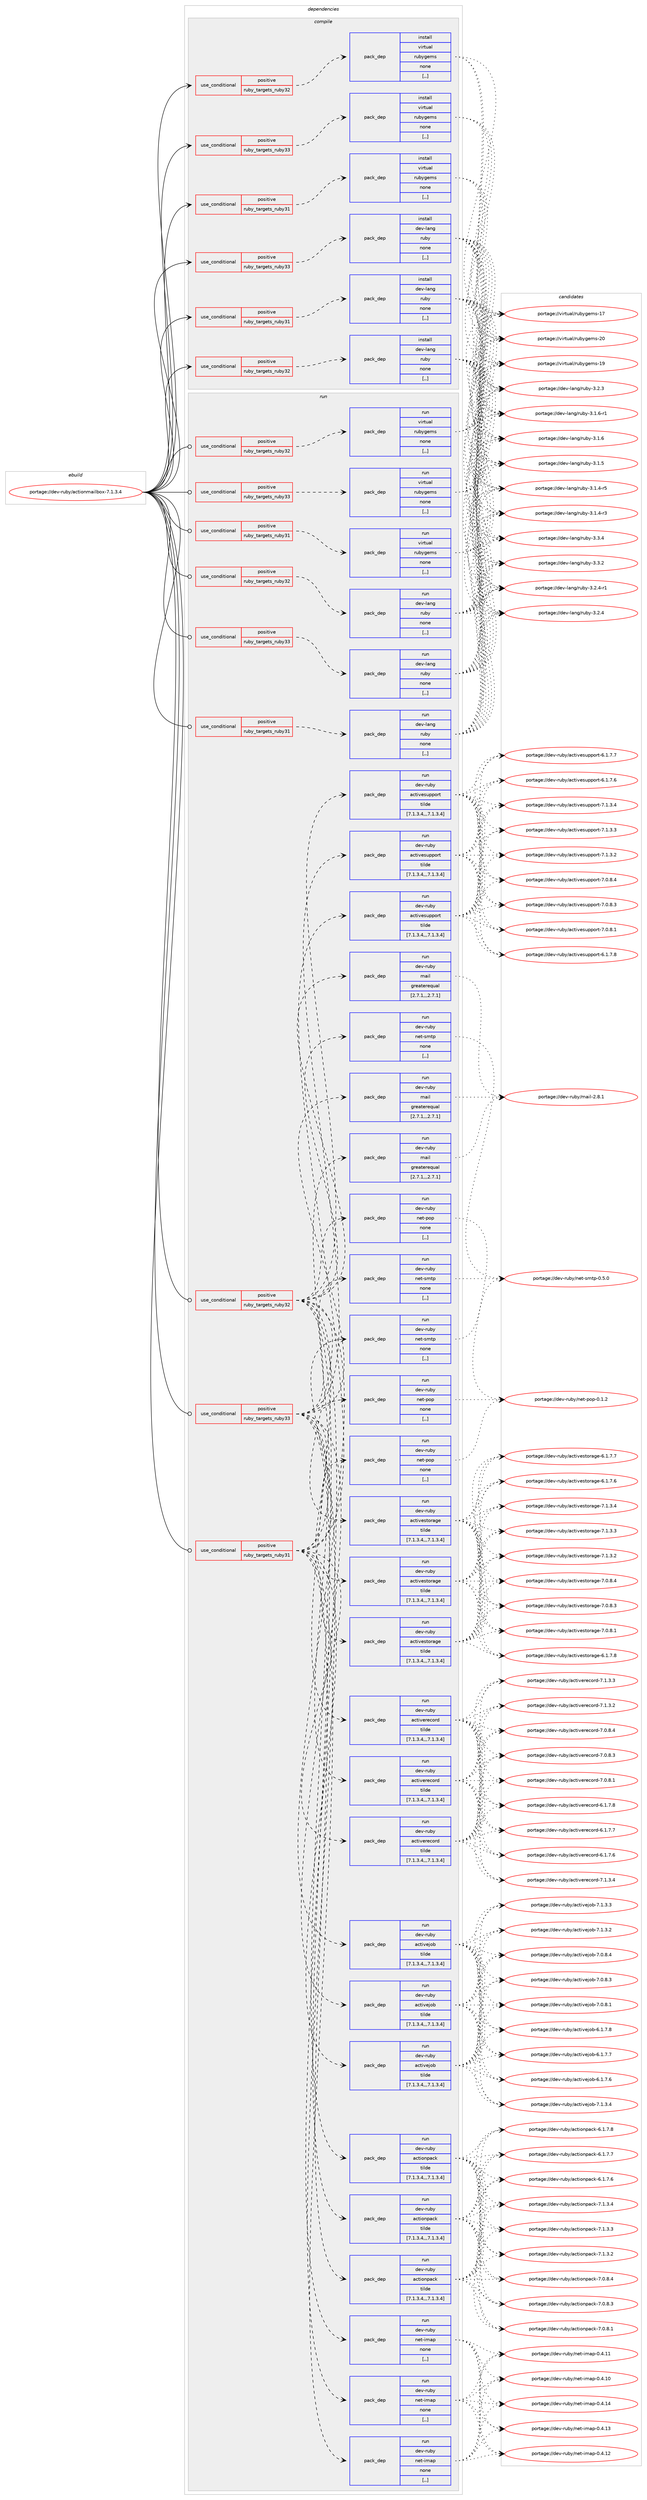 digraph prolog {

# *************
# Graph options
# *************

newrank=true;
concentrate=true;
compound=true;
graph [rankdir=LR,fontname=Helvetica,fontsize=10,ranksep=1.5];#, ranksep=2.5, nodesep=0.2];
edge  [arrowhead=vee];
node  [fontname=Helvetica,fontsize=10];

# **********
# The ebuild
# **********

subgraph cluster_leftcol {
color=gray;
label=<<i>ebuild</i>>;
id [label="portage://dev-ruby/actionmailbox-7.1.3.4", color=red, width=4, href="../dev-ruby/actionmailbox-7.1.3.4.svg"];
}

# ****************
# The dependencies
# ****************

subgraph cluster_midcol {
color=gray;
label=<<i>dependencies</i>>;
subgraph cluster_compile {
fillcolor="#eeeeee";
style=filled;
label=<<i>compile</i>>;
subgraph cond43233 {
dependency173426 [label=<<TABLE BORDER="0" CELLBORDER="1" CELLSPACING="0" CELLPADDING="4"><TR><TD ROWSPAN="3" CELLPADDING="10">use_conditional</TD></TR><TR><TD>positive</TD></TR><TR><TD>ruby_targets_ruby31</TD></TR></TABLE>>, shape=none, color=red];
subgraph pack128916 {
dependency173427 [label=<<TABLE BORDER="0" CELLBORDER="1" CELLSPACING="0" CELLPADDING="4" WIDTH="220"><TR><TD ROWSPAN="6" CELLPADDING="30">pack_dep</TD></TR><TR><TD WIDTH="110">install</TD></TR><TR><TD>dev-lang</TD></TR><TR><TD>ruby</TD></TR><TR><TD>none</TD></TR><TR><TD>[,,]</TD></TR></TABLE>>, shape=none, color=blue];
}
dependency173426:e -> dependency173427:w [weight=20,style="dashed",arrowhead="vee"];
}
id:e -> dependency173426:w [weight=20,style="solid",arrowhead="vee"];
subgraph cond43234 {
dependency173428 [label=<<TABLE BORDER="0" CELLBORDER="1" CELLSPACING="0" CELLPADDING="4"><TR><TD ROWSPAN="3" CELLPADDING="10">use_conditional</TD></TR><TR><TD>positive</TD></TR><TR><TD>ruby_targets_ruby31</TD></TR></TABLE>>, shape=none, color=red];
subgraph pack128917 {
dependency173429 [label=<<TABLE BORDER="0" CELLBORDER="1" CELLSPACING="0" CELLPADDING="4" WIDTH="220"><TR><TD ROWSPAN="6" CELLPADDING="30">pack_dep</TD></TR><TR><TD WIDTH="110">install</TD></TR><TR><TD>virtual</TD></TR><TR><TD>rubygems</TD></TR><TR><TD>none</TD></TR><TR><TD>[,,]</TD></TR></TABLE>>, shape=none, color=blue];
}
dependency173428:e -> dependency173429:w [weight=20,style="dashed",arrowhead="vee"];
}
id:e -> dependency173428:w [weight=20,style="solid",arrowhead="vee"];
subgraph cond43235 {
dependency173430 [label=<<TABLE BORDER="0" CELLBORDER="1" CELLSPACING="0" CELLPADDING="4"><TR><TD ROWSPAN="3" CELLPADDING="10">use_conditional</TD></TR><TR><TD>positive</TD></TR><TR><TD>ruby_targets_ruby32</TD></TR></TABLE>>, shape=none, color=red];
subgraph pack128918 {
dependency173431 [label=<<TABLE BORDER="0" CELLBORDER="1" CELLSPACING="0" CELLPADDING="4" WIDTH="220"><TR><TD ROWSPAN="6" CELLPADDING="30">pack_dep</TD></TR><TR><TD WIDTH="110">install</TD></TR><TR><TD>dev-lang</TD></TR><TR><TD>ruby</TD></TR><TR><TD>none</TD></TR><TR><TD>[,,]</TD></TR></TABLE>>, shape=none, color=blue];
}
dependency173430:e -> dependency173431:w [weight=20,style="dashed",arrowhead="vee"];
}
id:e -> dependency173430:w [weight=20,style="solid",arrowhead="vee"];
subgraph cond43236 {
dependency173432 [label=<<TABLE BORDER="0" CELLBORDER="1" CELLSPACING="0" CELLPADDING="4"><TR><TD ROWSPAN="3" CELLPADDING="10">use_conditional</TD></TR><TR><TD>positive</TD></TR><TR><TD>ruby_targets_ruby32</TD></TR></TABLE>>, shape=none, color=red];
subgraph pack128919 {
dependency173433 [label=<<TABLE BORDER="0" CELLBORDER="1" CELLSPACING="0" CELLPADDING="4" WIDTH="220"><TR><TD ROWSPAN="6" CELLPADDING="30">pack_dep</TD></TR><TR><TD WIDTH="110">install</TD></TR><TR><TD>virtual</TD></TR><TR><TD>rubygems</TD></TR><TR><TD>none</TD></TR><TR><TD>[,,]</TD></TR></TABLE>>, shape=none, color=blue];
}
dependency173432:e -> dependency173433:w [weight=20,style="dashed",arrowhead="vee"];
}
id:e -> dependency173432:w [weight=20,style="solid",arrowhead="vee"];
subgraph cond43237 {
dependency173434 [label=<<TABLE BORDER="0" CELLBORDER="1" CELLSPACING="0" CELLPADDING="4"><TR><TD ROWSPAN="3" CELLPADDING="10">use_conditional</TD></TR><TR><TD>positive</TD></TR><TR><TD>ruby_targets_ruby33</TD></TR></TABLE>>, shape=none, color=red];
subgraph pack128920 {
dependency173435 [label=<<TABLE BORDER="0" CELLBORDER="1" CELLSPACING="0" CELLPADDING="4" WIDTH="220"><TR><TD ROWSPAN="6" CELLPADDING="30">pack_dep</TD></TR><TR><TD WIDTH="110">install</TD></TR><TR><TD>dev-lang</TD></TR><TR><TD>ruby</TD></TR><TR><TD>none</TD></TR><TR><TD>[,,]</TD></TR></TABLE>>, shape=none, color=blue];
}
dependency173434:e -> dependency173435:w [weight=20,style="dashed",arrowhead="vee"];
}
id:e -> dependency173434:w [weight=20,style="solid",arrowhead="vee"];
subgraph cond43238 {
dependency173436 [label=<<TABLE BORDER="0" CELLBORDER="1" CELLSPACING="0" CELLPADDING="4"><TR><TD ROWSPAN="3" CELLPADDING="10">use_conditional</TD></TR><TR><TD>positive</TD></TR><TR><TD>ruby_targets_ruby33</TD></TR></TABLE>>, shape=none, color=red];
subgraph pack128921 {
dependency173437 [label=<<TABLE BORDER="0" CELLBORDER="1" CELLSPACING="0" CELLPADDING="4" WIDTH="220"><TR><TD ROWSPAN="6" CELLPADDING="30">pack_dep</TD></TR><TR><TD WIDTH="110">install</TD></TR><TR><TD>virtual</TD></TR><TR><TD>rubygems</TD></TR><TR><TD>none</TD></TR><TR><TD>[,,]</TD></TR></TABLE>>, shape=none, color=blue];
}
dependency173436:e -> dependency173437:w [weight=20,style="dashed",arrowhead="vee"];
}
id:e -> dependency173436:w [weight=20,style="solid",arrowhead="vee"];
}
subgraph cluster_compileandrun {
fillcolor="#eeeeee";
style=filled;
label=<<i>compile and run</i>>;
}
subgraph cluster_run {
fillcolor="#eeeeee";
style=filled;
label=<<i>run</i>>;
subgraph cond43239 {
dependency173438 [label=<<TABLE BORDER="0" CELLBORDER="1" CELLSPACING="0" CELLPADDING="4"><TR><TD ROWSPAN="3" CELLPADDING="10">use_conditional</TD></TR><TR><TD>positive</TD></TR><TR><TD>ruby_targets_ruby31</TD></TR></TABLE>>, shape=none, color=red];
subgraph pack128922 {
dependency173439 [label=<<TABLE BORDER="0" CELLBORDER="1" CELLSPACING="0" CELLPADDING="4" WIDTH="220"><TR><TD ROWSPAN="6" CELLPADDING="30">pack_dep</TD></TR><TR><TD WIDTH="110">run</TD></TR><TR><TD>dev-lang</TD></TR><TR><TD>ruby</TD></TR><TR><TD>none</TD></TR><TR><TD>[,,]</TD></TR></TABLE>>, shape=none, color=blue];
}
dependency173438:e -> dependency173439:w [weight=20,style="dashed",arrowhead="vee"];
}
id:e -> dependency173438:w [weight=20,style="solid",arrowhead="odot"];
subgraph cond43240 {
dependency173440 [label=<<TABLE BORDER="0" CELLBORDER="1" CELLSPACING="0" CELLPADDING="4"><TR><TD ROWSPAN="3" CELLPADDING="10">use_conditional</TD></TR><TR><TD>positive</TD></TR><TR><TD>ruby_targets_ruby31</TD></TR></TABLE>>, shape=none, color=red];
subgraph pack128923 {
dependency173441 [label=<<TABLE BORDER="0" CELLBORDER="1" CELLSPACING="0" CELLPADDING="4" WIDTH="220"><TR><TD ROWSPAN="6" CELLPADDING="30">pack_dep</TD></TR><TR><TD WIDTH="110">run</TD></TR><TR><TD>dev-ruby</TD></TR><TR><TD>actionpack</TD></TR><TR><TD>tilde</TD></TR><TR><TD>[7.1.3.4,,,7.1.3.4]</TD></TR></TABLE>>, shape=none, color=blue];
}
dependency173440:e -> dependency173441:w [weight=20,style="dashed",arrowhead="vee"];
subgraph pack128924 {
dependency173442 [label=<<TABLE BORDER="0" CELLBORDER="1" CELLSPACING="0" CELLPADDING="4" WIDTH="220"><TR><TD ROWSPAN="6" CELLPADDING="30">pack_dep</TD></TR><TR><TD WIDTH="110">run</TD></TR><TR><TD>dev-ruby</TD></TR><TR><TD>activejob</TD></TR><TR><TD>tilde</TD></TR><TR><TD>[7.1.3.4,,,7.1.3.4]</TD></TR></TABLE>>, shape=none, color=blue];
}
dependency173440:e -> dependency173442:w [weight=20,style="dashed",arrowhead="vee"];
subgraph pack128925 {
dependency173443 [label=<<TABLE BORDER="0" CELLBORDER="1" CELLSPACING="0" CELLPADDING="4" WIDTH="220"><TR><TD ROWSPAN="6" CELLPADDING="30">pack_dep</TD></TR><TR><TD WIDTH="110">run</TD></TR><TR><TD>dev-ruby</TD></TR><TR><TD>activerecord</TD></TR><TR><TD>tilde</TD></TR><TR><TD>[7.1.3.4,,,7.1.3.4]</TD></TR></TABLE>>, shape=none, color=blue];
}
dependency173440:e -> dependency173443:w [weight=20,style="dashed",arrowhead="vee"];
subgraph pack128926 {
dependency173444 [label=<<TABLE BORDER="0" CELLBORDER="1" CELLSPACING="0" CELLPADDING="4" WIDTH="220"><TR><TD ROWSPAN="6" CELLPADDING="30">pack_dep</TD></TR><TR><TD WIDTH="110">run</TD></TR><TR><TD>dev-ruby</TD></TR><TR><TD>activestorage</TD></TR><TR><TD>tilde</TD></TR><TR><TD>[7.1.3.4,,,7.1.3.4]</TD></TR></TABLE>>, shape=none, color=blue];
}
dependency173440:e -> dependency173444:w [weight=20,style="dashed",arrowhead="vee"];
subgraph pack128927 {
dependency173445 [label=<<TABLE BORDER="0" CELLBORDER="1" CELLSPACING="0" CELLPADDING="4" WIDTH="220"><TR><TD ROWSPAN="6" CELLPADDING="30">pack_dep</TD></TR><TR><TD WIDTH="110">run</TD></TR><TR><TD>dev-ruby</TD></TR><TR><TD>activesupport</TD></TR><TR><TD>tilde</TD></TR><TR><TD>[7.1.3.4,,,7.1.3.4]</TD></TR></TABLE>>, shape=none, color=blue];
}
dependency173440:e -> dependency173445:w [weight=20,style="dashed",arrowhead="vee"];
subgraph pack128928 {
dependency173446 [label=<<TABLE BORDER="0" CELLBORDER="1" CELLSPACING="0" CELLPADDING="4" WIDTH="220"><TR><TD ROWSPAN="6" CELLPADDING="30">pack_dep</TD></TR><TR><TD WIDTH="110">run</TD></TR><TR><TD>dev-ruby</TD></TR><TR><TD>mail</TD></TR><TR><TD>greaterequal</TD></TR><TR><TD>[2.7.1,,,2.7.1]</TD></TR></TABLE>>, shape=none, color=blue];
}
dependency173440:e -> dependency173446:w [weight=20,style="dashed",arrowhead="vee"];
subgraph pack128929 {
dependency173447 [label=<<TABLE BORDER="0" CELLBORDER="1" CELLSPACING="0" CELLPADDING="4" WIDTH="220"><TR><TD ROWSPAN="6" CELLPADDING="30">pack_dep</TD></TR><TR><TD WIDTH="110">run</TD></TR><TR><TD>dev-ruby</TD></TR><TR><TD>net-imap</TD></TR><TR><TD>none</TD></TR><TR><TD>[,,]</TD></TR></TABLE>>, shape=none, color=blue];
}
dependency173440:e -> dependency173447:w [weight=20,style="dashed",arrowhead="vee"];
subgraph pack128930 {
dependency173448 [label=<<TABLE BORDER="0" CELLBORDER="1" CELLSPACING="0" CELLPADDING="4" WIDTH="220"><TR><TD ROWSPAN="6" CELLPADDING="30">pack_dep</TD></TR><TR><TD WIDTH="110">run</TD></TR><TR><TD>dev-ruby</TD></TR><TR><TD>net-pop</TD></TR><TR><TD>none</TD></TR><TR><TD>[,,]</TD></TR></TABLE>>, shape=none, color=blue];
}
dependency173440:e -> dependency173448:w [weight=20,style="dashed",arrowhead="vee"];
subgraph pack128931 {
dependency173449 [label=<<TABLE BORDER="0" CELLBORDER="1" CELLSPACING="0" CELLPADDING="4" WIDTH="220"><TR><TD ROWSPAN="6" CELLPADDING="30">pack_dep</TD></TR><TR><TD WIDTH="110">run</TD></TR><TR><TD>dev-ruby</TD></TR><TR><TD>net-smtp</TD></TR><TR><TD>none</TD></TR><TR><TD>[,,]</TD></TR></TABLE>>, shape=none, color=blue];
}
dependency173440:e -> dependency173449:w [weight=20,style="dashed",arrowhead="vee"];
}
id:e -> dependency173440:w [weight=20,style="solid",arrowhead="odot"];
subgraph cond43241 {
dependency173450 [label=<<TABLE BORDER="0" CELLBORDER="1" CELLSPACING="0" CELLPADDING="4"><TR><TD ROWSPAN="3" CELLPADDING="10">use_conditional</TD></TR><TR><TD>positive</TD></TR><TR><TD>ruby_targets_ruby31</TD></TR></TABLE>>, shape=none, color=red];
subgraph pack128932 {
dependency173451 [label=<<TABLE BORDER="0" CELLBORDER="1" CELLSPACING="0" CELLPADDING="4" WIDTH="220"><TR><TD ROWSPAN="6" CELLPADDING="30">pack_dep</TD></TR><TR><TD WIDTH="110">run</TD></TR><TR><TD>virtual</TD></TR><TR><TD>rubygems</TD></TR><TR><TD>none</TD></TR><TR><TD>[,,]</TD></TR></TABLE>>, shape=none, color=blue];
}
dependency173450:e -> dependency173451:w [weight=20,style="dashed",arrowhead="vee"];
}
id:e -> dependency173450:w [weight=20,style="solid",arrowhead="odot"];
subgraph cond43242 {
dependency173452 [label=<<TABLE BORDER="0" CELLBORDER="1" CELLSPACING="0" CELLPADDING="4"><TR><TD ROWSPAN="3" CELLPADDING="10">use_conditional</TD></TR><TR><TD>positive</TD></TR><TR><TD>ruby_targets_ruby32</TD></TR></TABLE>>, shape=none, color=red];
subgraph pack128933 {
dependency173453 [label=<<TABLE BORDER="0" CELLBORDER="1" CELLSPACING="0" CELLPADDING="4" WIDTH="220"><TR><TD ROWSPAN="6" CELLPADDING="30">pack_dep</TD></TR><TR><TD WIDTH="110">run</TD></TR><TR><TD>dev-lang</TD></TR><TR><TD>ruby</TD></TR><TR><TD>none</TD></TR><TR><TD>[,,]</TD></TR></TABLE>>, shape=none, color=blue];
}
dependency173452:e -> dependency173453:w [weight=20,style="dashed",arrowhead="vee"];
}
id:e -> dependency173452:w [weight=20,style="solid",arrowhead="odot"];
subgraph cond43243 {
dependency173454 [label=<<TABLE BORDER="0" CELLBORDER="1" CELLSPACING="0" CELLPADDING="4"><TR><TD ROWSPAN="3" CELLPADDING="10">use_conditional</TD></TR><TR><TD>positive</TD></TR><TR><TD>ruby_targets_ruby32</TD></TR></TABLE>>, shape=none, color=red];
subgraph pack128934 {
dependency173455 [label=<<TABLE BORDER="0" CELLBORDER="1" CELLSPACING="0" CELLPADDING="4" WIDTH="220"><TR><TD ROWSPAN="6" CELLPADDING="30">pack_dep</TD></TR><TR><TD WIDTH="110">run</TD></TR><TR><TD>dev-ruby</TD></TR><TR><TD>actionpack</TD></TR><TR><TD>tilde</TD></TR><TR><TD>[7.1.3.4,,,7.1.3.4]</TD></TR></TABLE>>, shape=none, color=blue];
}
dependency173454:e -> dependency173455:w [weight=20,style="dashed",arrowhead="vee"];
subgraph pack128935 {
dependency173456 [label=<<TABLE BORDER="0" CELLBORDER="1" CELLSPACING="0" CELLPADDING="4" WIDTH="220"><TR><TD ROWSPAN="6" CELLPADDING="30">pack_dep</TD></TR><TR><TD WIDTH="110">run</TD></TR><TR><TD>dev-ruby</TD></TR><TR><TD>activejob</TD></TR><TR><TD>tilde</TD></TR><TR><TD>[7.1.3.4,,,7.1.3.4]</TD></TR></TABLE>>, shape=none, color=blue];
}
dependency173454:e -> dependency173456:w [weight=20,style="dashed",arrowhead="vee"];
subgraph pack128936 {
dependency173457 [label=<<TABLE BORDER="0" CELLBORDER="1" CELLSPACING="0" CELLPADDING="4" WIDTH="220"><TR><TD ROWSPAN="6" CELLPADDING="30">pack_dep</TD></TR><TR><TD WIDTH="110">run</TD></TR><TR><TD>dev-ruby</TD></TR><TR><TD>activerecord</TD></TR><TR><TD>tilde</TD></TR><TR><TD>[7.1.3.4,,,7.1.3.4]</TD></TR></TABLE>>, shape=none, color=blue];
}
dependency173454:e -> dependency173457:w [weight=20,style="dashed",arrowhead="vee"];
subgraph pack128937 {
dependency173458 [label=<<TABLE BORDER="0" CELLBORDER="1" CELLSPACING="0" CELLPADDING="4" WIDTH="220"><TR><TD ROWSPAN="6" CELLPADDING="30">pack_dep</TD></TR><TR><TD WIDTH="110">run</TD></TR><TR><TD>dev-ruby</TD></TR><TR><TD>activestorage</TD></TR><TR><TD>tilde</TD></TR><TR><TD>[7.1.3.4,,,7.1.3.4]</TD></TR></TABLE>>, shape=none, color=blue];
}
dependency173454:e -> dependency173458:w [weight=20,style="dashed",arrowhead="vee"];
subgraph pack128938 {
dependency173459 [label=<<TABLE BORDER="0" CELLBORDER="1" CELLSPACING="0" CELLPADDING="4" WIDTH="220"><TR><TD ROWSPAN="6" CELLPADDING="30">pack_dep</TD></TR><TR><TD WIDTH="110">run</TD></TR><TR><TD>dev-ruby</TD></TR><TR><TD>activesupport</TD></TR><TR><TD>tilde</TD></TR><TR><TD>[7.1.3.4,,,7.1.3.4]</TD></TR></TABLE>>, shape=none, color=blue];
}
dependency173454:e -> dependency173459:w [weight=20,style="dashed",arrowhead="vee"];
subgraph pack128939 {
dependency173460 [label=<<TABLE BORDER="0" CELLBORDER="1" CELLSPACING="0" CELLPADDING="4" WIDTH="220"><TR><TD ROWSPAN="6" CELLPADDING="30">pack_dep</TD></TR><TR><TD WIDTH="110">run</TD></TR><TR><TD>dev-ruby</TD></TR><TR><TD>mail</TD></TR><TR><TD>greaterequal</TD></TR><TR><TD>[2.7.1,,,2.7.1]</TD></TR></TABLE>>, shape=none, color=blue];
}
dependency173454:e -> dependency173460:w [weight=20,style="dashed",arrowhead="vee"];
subgraph pack128940 {
dependency173461 [label=<<TABLE BORDER="0" CELLBORDER="1" CELLSPACING="0" CELLPADDING="4" WIDTH="220"><TR><TD ROWSPAN="6" CELLPADDING="30">pack_dep</TD></TR><TR><TD WIDTH="110">run</TD></TR><TR><TD>dev-ruby</TD></TR><TR><TD>net-imap</TD></TR><TR><TD>none</TD></TR><TR><TD>[,,]</TD></TR></TABLE>>, shape=none, color=blue];
}
dependency173454:e -> dependency173461:w [weight=20,style="dashed",arrowhead="vee"];
subgraph pack128941 {
dependency173462 [label=<<TABLE BORDER="0" CELLBORDER="1" CELLSPACING="0" CELLPADDING="4" WIDTH="220"><TR><TD ROWSPAN="6" CELLPADDING="30">pack_dep</TD></TR><TR><TD WIDTH="110">run</TD></TR><TR><TD>dev-ruby</TD></TR><TR><TD>net-pop</TD></TR><TR><TD>none</TD></TR><TR><TD>[,,]</TD></TR></TABLE>>, shape=none, color=blue];
}
dependency173454:e -> dependency173462:w [weight=20,style="dashed",arrowhead="vee"];
subgraph pack128942 {
dependency173463 [label=<<TABLE BORDER="0" CELLBORDER="1" CELLSPACING="0" CELLPADDING="4" WIDTH="220"><TR><TD ROWSPAN="6" CELLPADDING="30">pack_dep</TD></TR><TR><TD WIDTH="110">run</TD></TR><TR><TD>dev-ruby</TD></TR><TR><TD>net-smtp</TD></TR><TR><TD>none</TD></TR><TR><TD>[,,]</TD></TR></TABLE>>, shape=none, color=blue];
}
dependency173454:e -> dependency173463:w [weight=20,style="dashed",arrowhead="vee"];
}
id:e -> dependency173454:w [weight=20,style="solid",arrowhead="odot"];
subgraph cond43244 {
dependency173464 [label=<<TABLE BORDER="0" CELLBORDER="1" CELLSPACING="0" CELLPADDING="4"><TR><TD ROWSPAN="3" CELLPADDING="10">use_conditional</TD></TR><TR><TD>positive</TD></TR><TR><TD>ruby_targets_ruby32</TD></TR></TABLE>>, shape=none, color=red];
subgraph pack128943 {
dependency173465 [label=<<TABLE BORDER="0" CELLBORDER="1" CELLSPACING="0" CELLPADDING="4" WIDTH="220"><TR><TD ROWSPAN="6" CELLPADDING="30">pack_dep</TD></TR><TR><TD WIDTH="110">run</TD></TR><TR><TD>virtual</TD></TR><TR><TD>rubygems</TD></TR><TR><TD>none</TD></TR><TR><TD>[,,]</TD></TR></TABLE>>, shape=none, color=blue];
}
dependency173464:e -> dependency173465:w [weight=20,style="dashed",arrowhead="vee"];
}
id:e -> dependency173464:w [weight=20,style="solid",arrowhead="odot"];
subgraph cond43245 {
dependency173466 [label=<<TABLE BORDER="0" CELLBORDER="1" CELLSPACING="0" CELLPADDING="4"><TR><TD ROWSPAN="3" CELLPADDING="10">use_conditional</TD></TR><TR><TD>positive</TD></TR><TR><TD>ruby_targets_ruby33</TD></TR></TABLE>>, shape=none, color=red];
subgraph pack128944 {
dependency173467 [label=<<TABLE BORDER="0" CELLBORDER="1" CELLSPACING="0" CELLPADDING="4" WIDTH="220"><TR><TD ROWSPAN="6" CELLPADDING="30">pack_dep</TD></TR><TR><TD WIDTH="110">run</TD></TR><TR><TD>dev-lang</TD></TR><TR><TD>ruby</TD></TR><TR><TD>none</TD></TR><TR><TD>[,,]</TD></TR></TABLE>>, shape=none, color=blue];
}
dependency173466:e -> dependency173467:w [weight=20,style="dashed",arrowhead="vee"];
}
id:e -> dependency173466:w [weight=20,style="solid",arrowhead="odot"];
subgraph cond43246 {
dependency173468 [label=<<TABLE BORDER="0" CELLBORDER="1" CELLSPACING="0" CELLPADDING="4"><TR><TD ROWSPAN="3" CELLPADDING="10">use_conditional</TD></TR><TR><TD>positive</TD></TR><TR><TD>ruby_targets_ruby33</TD></TR></TABLE>>, shape=none, color=red];
subgraph pack128945 {
dependency173469 [label=<<TABLE BORDER="0" CELLBORDER="1" CELLSPACING="0" CELLPADDING="4" WIDTH="220"><TR><TD ROWSPAN="6" CELLPADDING="30">pack_dep</TD></TR><TR><TD WIDTH="110">run</TD></TR><TR><TD>dev-ruby</TD></TR><TR><TD>actionpack</TD></TR><TR><TD>tilde</TD></TR><TR><TD>[7.1.3.4,,,7.1.3.4]</TD></TR></TABLE>>, shape=none, color=blue];
}
dependency173468:e -> dependency173469:w [weight=20,style="dashed",arrowhead="vee"];
subgraph pack128946 {
dependency173470 [label=<<TABLE BORDER="0" CELLBORDER="1" CELLSPACING="0" CELLPADDING="4" WIDTH="220"><TR><TD ROWSPAN="6" CELLPADDING="30">pack_dep</TD></TR><TR><TD WIDTH="110">run</TD></TR><TR><TD>dev-ruby</TD></TR><TR><TD>activejob</TD></TR><TR><TD>tilde</TD></TR><TR><TD>[7.1.3.4,,,7.1.3.4]</TD></TR></TABLE>>, shape=none, color=blue];
}
dependency173468:e -> dependency173470:w [weight=20,style="dashed",arrowhead="vee"];
subgraph pack128947 {
dependency173471 [label=<<TABLE BORDER="0" CELLBORDER="1" CELLSPACING="0" CELLPADDING="4" WIDTH="220"><TR><TD ROWSPAN="6" CELLPADDING="30">pack_dep</TD></TR><TR><TD WIDTH="110">run</TD></TR><TR><TD>dev-ruby</TD></TR><TR><TD>activerecord</TD></TR><TR><TD>tilde</TD></TR><TR><TD>[7.1.3.4,,,7.1.3.4]</TD></TR></TABLE>>, shape=none, color=blue];
}
dependency173468:e -> dependency173471:w [weight=20,style="dashed",arrowhead="vee"];
subgraph pack128948 {
dependency173472 [label=<<TABLE BORDER="0" CELLBORDER="1" CELLSPACING="0" CELLPADDING="4" WIDTH="220"><TR><TD ROWSPAN="6" CELLPADDING="30">pack_dep</TD></TR><TR><TD WIDTH="110">run</TD></TR><TR><TD>dev-ruby</TD></TR><TR><TD>activestorage</TD></TR><TR><TD>tilde</TD></TR><TR><TD>[7.1.3.4,,,7.1.3.4]</TD></TR></TABLE>>, shape=none, color=blue];
}
dependency173468:e -> dependency173472:w [weight=20,style="dashed",arrowhead="vee"];
subgraph pack128949 {
dependency173473 [label=<<TABLE BORDER="0" CELLBORDER="1" CELLSPACING="0" CELLPADDING="4" WIDTH="220"><TR><TD ROWSPAN="6" CELLPADDING="30">pack_dep</TD></TR><TR><TD WIDTH="110">run</TD></TR><TR><TD>dev-ruby</TD></TR><TR><TD>activesupport</TD></TR><TR><TD>tilde</TD></TR><TR><TD>[7.1.3.4,,,7.1.3.4]</TD></TR></TABLE>>, shape=none, color=blue];
}
dependency173468:e -> dependency173473:w [weight=20,style="dashed",arrowhead="vee"];
subgraph pack128950 {
dependency173474 [label=<<TABLE BORDER="0" CELLBORDER="1" CELLSPACING="0" CELLPADDING="4" WIDTH="220"><TR><TD ROWSPAN="6" CELLPADDING="30">pack_dep</TD></TR><TR><TD WIDTH="110">run</TD></TR><TR><TD>dev-ruby</TD></TR><TR><TD>mail</TD></TR><TR><TD>greaterequal</TD></TR><TR><TD>[2.7.1,,,2.7.1]</TD></TR></TABLE>>, shape=none, color=blue];
}
dependency173468:e -> dependency173474:w [weight=20,style="dashed",arrowhead="vee"];
subgraph pack128951 {
dependency173475 [label=<<TABLE BORDER="0" CELLBORDER="1" CELLSPACING="0" CELLPADDING="4" WIDTH="220"><TR><TD ROWSPAN="6" CELLPADDING="30">pack_dep</TD></TR><TR><TD WIDTH="110">run</TD></TR><TR><TD>dev-ruby</TD></TR><TR><TD>net-imap</TD></TR><TR><TD>none</TD></TR><TR><TD>[,,]</TD></TR></TABLE>>, shape=none, color=blue];
}
dependency173468:e -> dependency173475:w [weight=20,style="dashed",arrowhead="vee"];
subgraph pack128952 {
dependency173476 [label=<<TABLE BORDER="0" CELLBORDER="1" CELLSPACING="0" CELLPADDING="4" WIDTH="220"><TR><TD ROWSPAN="6" CELLPADDING="30">pack_dep</TD></TR><TR><TD WIDTH="110">run</TD></TR><TR><TD>dev-ruby</TD></TR><TR><TD>net-pop</TD></TR><TR><TD>none</TD></TR><TR><TD>[,,]</TD></TR></TABLE>>, shape=none, color=blue];
}
dependency173468:e -> dependency173476:w [weight=20,style="dashed",arrowhead="vee"];
subgraph pack128953 {
dependency173477 [label=<<TABLE BORDER="0" CELLBORDER="1" CELLSPACING="0" CELLPADDING="4" WIDTH="220"><TR><TD ROWSPAN="6" CELLPADDING="30">pack_dep</TD></TR><TR><TD WIDTH="110">run</TD></TR><TR><TD>dev-ruby</TD></TR><TR><TD>net-smtp</TD></TR><TR><TD>none</TD></TR><TR><TD>[,,]</TD></TR></TABLE>>, shape=none, color=blue];
}
dependency173468:e -> dependency173477:w [weight=20,style="dashed",arrowhead="vee"];
}
id:e -> dependency173468:w [weight=20,style="solid",arrowhead="odot"];
subgraph cond43247 {
dependency173478 [label=<<TABLE BORDER="0" CELLBORDER="1" CELLSPACING="0" CELLPADDING="4"><TR><TD ROWSPAN="3" CELLPADDING="10">use_conditional</TD></TR><TR><TD>positive</TD></TR><TR><TD>ruby_targets_ruby33</TD></TR></TABLE>>, shape=none, color=red];
subgraph pack128954 {
dependency173479 [label=<<TABLE BORDER="0" CELLBORDER="1" CELLSPACING="0" CELLPADDING="4" WIDTH="220"><TR><TD ROWSPAN="6" CELLPADDING="30">pack_dep</TD></TR><TR><TD WIDTH="110">run</TD></TR><TR><TD>virtual</TD></TR><TR><TD>rubygems</TD></TR><TR><TD>none</TD></TR><TR><TD>[,,]</TD></TR></TABLE>>, shape=none, color=blue];
}
dependency173478:e -> dependency173479:w [weight=20,style="dashed",arrowhead="vee"];
}
id:e -> dependency173478:w [weight=20,style="solid",arrowhead="odot"];
}
}

# **************
# The candidates
# **************

subgraph cluster_choices {
rank=same;
color=gray;
label=<<i>candidates</i>>;

subgraph choice128916 {
color=black;
nodesep=1;
choice10010111845108971101034711411798121455146514652 [label="portage://dev-lang/ruby-3.3.4", color=red, width=4,href="../dev-lang/ruby-3.3.4.svg"];
choice10010111845108971101034711411798121455146514650 [label="portage://dev-lang/ruby-3.3.2", color=red, width=4,href="../dev-lang/ruby-3.3.2.svg"];
choice100101118451089711010347114117981214551465046524511449 [label="portage://dev-lang/ruby-3.2.4-r1", color=red, width=4,href="../dev-lang/ruby-3.2.4-r1.svg"];
choice10010111845108971101034711411798121455146504652 [label="portage://dev-lang/ruby-3.2.4", color=red, width=4,href="../dev-lang/ruby-3.2.4.svg"];
choice10010111845108971101034711411798121455146504651 [label="portage://dev-lang/ruby-3.2.3", color=red, width=4,href="../dev-lang/ruby-3.2.3.svg"];
choice100101118451089711010347114117981214551464946544511449 [label="portage://dev-lang/ruby-3.1.6-r1", color=red, width=4,href="../dev-lang/ruby-3.1.6-r1.svg"];
choice10010111845108971101034711411798121455146494654 [label="portage://dev-lang/ruby-3.1.6", color=red, width=4,href="../dev-lang/ruby-3.1.6.svg"];
choice10010111845108971101034711411798121455146494653 [label="portage://dev-lang/ruby-3.1.5", color=red, width=4,href="../dev-lang/ruby-3.1.5.svg"];
choice100101118451089711010347114117981214551464946524511453 [label="portage://dev-lang/ruby-3.1.4-r5", color=red, width=4,href="../dev-lang/ruby-3.1.4-r5.svg"];
choice100101118451089711010347114117981214551464946524511451 [label="portage://dev-lang/ruby-3.1.4-r3", color=red, width=4,href="../dev-lang/ruby-3.1.4-r3.svg"];
dependency173427:e -> choice10010111845108971101034711411798121455146514652:w [style=dotted,weight="100"];
dependency173427:e -> choice10010111845108971101034711411798121455146514650:w [style=dotted,weight="100"];
dependency173427:e -> choice100101118451089711010347114117981214551465046524511449:w [style=dotted,weight="100"];
dependency173427:e -> choice10010111845108971101034711411798121455146504652:w [style=dotted,weight="100"];
dependency173427:e -> choice10010111845108971101034711411798121455146504651:w [style=dotted,weight="100"];
dependency173427:e -> choice100101118451089711010347114117981214551464946544511449:w [style=dotted,weight="100"];
dependency173427:e -> choice10010111845108971101034711411798121455146494654:w [style=dotted,weight="100"];
dependency173427:e -> choice10010111845108971101034711411798121455146494653:w [style=dotted,weight="100"];
dependency173427:e -> choice100101118451089711010347114117981214551464946524511453:w [style=dotted,weight="100"];
dependency173427:e -> choice100101118451089711010347114117981214551464946524511451:w [style=dotted,weight="100"];
}
subgraph choice128917 {
color=black;
nodesep=1;
choice118105114116117971084711411798121103101109115455048 [label="portage://virtual/rubygems-20", color=red, width=4,href="../virtual/rubygems-20.svg"];
choice118105114116117971084711411798121103101109115454957 [label="portage://virtual/rubygems-19", color=red, width=4,href="../virtual/rubygems-19.svg"];
choice118105114116117971084711411798121103101109115454955 [label="portage://virtual/rubygems-17", color=red, width=4,href="../virtual/rubygems-17.svg"];
dependency173429:e -> choice118105114116117971084711411798121103101109115455048:w [style=dotted,weight="100"];
dependency173429:e -> choice118105114116117971084711411798121103101109115454957:w [style=dotted,weight="100"];
dependency173429:e -> choice118105114116117971084711411798121103101109115454955:w [style=dotted,weight="100"];
}
subgraph choice128918 {
color=black;
nodesep=1;
choice10010111845108971101034711411798121455146514652 [label="portage://dev-lang/ruby-3.3.4", color=red, width=4,href="../dev-lang/ruby-3.3.4.svg"];
choice10010111845108971101034711411798121455146514650 [label="portage://dev-lang/ruby-3.3.2", color=red, width=4,href="../dev-lang/ruby-3.3.2.svg"];
choice100101118451089711010347114117981214551465046524511449 [label="portage://dev-lang/ruby-3.2.4-r1", color=red, width=4,href="../dev-lang/ruby-3.2.4-r1.svg"];
choice10010111845108971101034711411798121455146504652 [label="portage://dev-lang/ruby-3.2.4", color=red, width=4,href="../dev-lang/ruby-3.2.4.svg"];
choice10010111845108971101034711411798121455146504651 [label="portage://dev-lang/ruby-3.2.3", color=red, width=4,href="../dev-lang/ruby-3.2.3.svg"];
choice100101118451089711010347114117981214551464946544511449 [label="portage://dev-lang/ruby-3.1.6-r1", color=red, width=4,href="../dev-lang/ruby-3.1.6-r1.svg"];
choice10010111845108971101034711411798121455146494654 [label="portage://dev-lang/ruby-3.1.6", color=red, width=4,href="../dev-lang/ruby-3.1.6.svg"];
choice10010111845108971101034711411798121455146494653 [label="portage://dev-lang/ruby-3.1.5", color=red, width=4,href="../dev-lang/ruby-3.1.5.svg"];
choice100101118451089711010347114117981214551464946524511453 [label="portage://dev-lang/ruby-3.1.4-r5", color=red, width=4,href="../dev-lang/ruby-3.1.4-r5.svg"];
choice100101118451089711010347114117981214551464946524511451 [label="portage://dev-lang/ruby-3.1.4-r3", color=red, width=4,href="../dev-lang/ruby-3.1.4-r3.svg"];
dependency173431:e -> choice10010111845108971101034711411798121455146514652:w [style=dotted,weight="100"];
dependency173431:e -> choice10010111845108971101034711411798121455146514650:w [style=dotted,weight="100"];
dependency173431:e -> choice100101118451089711010347114117981214551465046524511449:w [style=dotted,weight="100"];
dependency173431:e -> choice10010111845108971101034711411798121455146504652:w [style=dotted,weight="100"];
dependency173431:e -> choice10010111845108971101034711411798121455146504651:w [style=dotted,weight="100"];
dependency173431:e -> choice100101118451089711010347114117981214551464946544511449:w [style=dotted,weight="100"];
dependency173431:e -> choice10010111845108971101034711411798121455146494654:w [style=dotted,weight="100"];
dependency173431:e -> choice10010111845108971101034711411798121455146494653:w [style=dotted,weight="100"];
dependency173431:e -> choice100101118451089711010347114117981214551464946524511453:w [style=dotted,weight="100"];
dependency173431:e -> choice100101118451089711010347114117981214551464946524511451:w [style=dotted,weight="100"];
}
subgraph choice128919 {
color=black;
nodesep=1;
choice118105114116117971084711411798121103101109115455048 [label="portage://virtual/rubygems-20", color=red, width=4,href="../virtual/rubygems-20.svg"];
choice118105114116117971084711411798121103101109115454957 [label="portage://virtual/rubygems-19", color=red, width=4,href="../virtual/rubygems-19.svg"];
choice118105114116117971084711411798121103101109115454955 [label="portage://virtual/rubygems-17", color=red, width=4,href="../virtual/rubygems-17.svg"];
dependency173433:e -> choice118105114116117971084711411798121103101109115455048:w [style=dotted,weight="100"];
dependency173433:e -> choice118105114116117971084711411798121103101109115454957:w [style=dotted,weight="100"];
dependency173433:e -> choice118105114116117971084711411798121103101109115454955:w [style=dotted,weight="100"];
}
subgraph choice128920 {
color=black;
nodesep=1;
choice10010111845108971101034711411798121455146514652 [label="portage://dev-lang/ruby-3.3.4", color=red, width=4,href="../dev-lang/ruby-3.3.4.svg"];
choice10010111845108971101034711411798121455146514650 [label="portage://dev-lang/ruby-3.3.2", color=red, width=4,href="../dev-lang/ruby-3.3.2.svg"];
choice100101118451089711010347114117981214551465046524511449 [label="portage://dev-lang/ruby-3.2.4-r1", color=red, width=4,href="../dev-lang/ruby-3.2.4-r1.svg"];
choice10010111845108971101034711411798121455146504652 [label="portage://dev-lang/ruby-3.2.4", color=red, width=4,href="../dev-lang/ruby-3.2.4.svg"];
choice10010111845108971101034711411798121455146504651 [label="portage://dev-lang/ruby-3.2.3", color=red, width=4,href="../dev-lang/ruby-3.2.3.svg"];
choice100101118451089711010347114117981214551464946544511449 [label="portage://dev-lang/ruby-3.1.6-r1", color=red, width=4,href="../dev-lang/ruby-3.1.6-r1.svg"];
choice10010111845108971101034711411798121455146494654 [label="portage://dev-lang/ruby-3.1.6", color=red, width=4,href="../dev-lang/ruby-3.1.6.svg"];
choice10010111845108971101034711411798121455146494653 [label="portage://dev-lang/ruby-3.1.5", color=red, width=4,href="../dev-lang/ruby-3.1.5.svg"];
choice100101118451089711010347114117981214551464946524511453 [label="portage://dev-lang/ruby-3.1.4-r5", color=red, width=4,href="../dev-lang/ruby-3.1.4-r5.svg"];
choice100101118451089711010347114117981214551464946524511451 [label="portage://dev-lang/ruby-3.1.4-r3", color=red, width=4,href="../dev-lang/ruby-3.1.4-r3.svg"];
dependency173435:e -> choice10010111845108971101034711411798121455146514652:w [style=dotted,weight="100"];
dependency173435:e -> choice10010111845108971101034711411798121455146514650:w [style=dotted,weight="100"];
dependency173435:e -> choice100101118451089711010347114117981214551465046524511449:w [style=dotted,weight="100"];
dependency173435:e -> choice10010111845108971101034711411798121455146504652:w [style=dotted,weight="100"];
dependency173435:e -> choice10010111845108971101034711411798121455146504651:w [style=dotted,weight="100"];
dependency173435:e -> choice100101118451089711010347114117981214551464946544511449:w [style=dotted,weight="100"];
dependency173435:e -> choice10010111845108971101034711411798121455146494654:w [style=dotted,weight="100"];
dependency173435:e -> choice10010111845108971101034711411798121455146494653:w [style=dotted,weight="100"];
dependency173435:e -> choice100101118451089711010347114117981214551464946524511453:w [style=dotted,weight="100"];
dependency173435:e -> choice100101118451089711010347114117981214551464946524511451:w [style=dotted,weight="100"];
}
subgraph choice128921 {
color=black;
nodesep=1;
choice118105114116117971084711411798121103101109115455048 [label="portage://virtual/rubygems-20", color=red, width=4,href="../virtual/rubygems-20.svg"];
choice118105114116117971084711411798121103101109115454957 [label="portage://virtual/rubygems-19", color=red, width=4,href="../virtual/rubygems-19.svg"];
choice118105114116117971084711411798121103101109115454955 [label="portage://virtual/rubygems-17", color=red, width=4,href="../virtual/rubygems-17.svg"];
dependency173437:e -> choice118105114116117971084711411798121103101109115455048:w [style=dotted,weight="100"];
dependency173437:e -> choice118105114116117971084711411798121103101109115454957:w [style=dotted,weight="100"];
dependency173437:e -> choice118105114116117971084711411798121103101109115454955:w [style=dotted,weight="100"];
}
subgraph choice128922 {
color=black;
nodesep=1;
choice10010111845108971101034711411798121455146514652 [label="portage://dev-lang/ruby-3.3.4", color=red, width=4,href="../dev-lang/ruby-3.3.4.svg"];
choice10010111845108971101034711411798121455146514650 [label="portage://dev-lang/ruby-3.3.2", color=red, width=4,href="../dev-lang/ruby-3.3.2.svg"];
choice100101118451089711010347114117981214551465046524511449 [label="portage://dev-lang/ruby-3.2.4-r1", color=red, width=4,href="../dev-lang/ruby-3.2.4-r1.svg"];
choice10010111845108971101034711411798121455146504652 [label="portage://dev-lang/ruby-3.2.4", color=red, width=4,href="../dev-lang/ruby-3.2.4.svg"];
choice10010111845108971101034711411798121455146504651 [label="portage://dev-lang/ruby-3.2.3", color=red, width=4,href="../dev-lang/ruby-3.2.3.svg"];
choice100101118451089711010347114117981214551464946544511449 [label="portage://dev-lang/ruby-3.1.6-r1", color=red, width=4,href="../dev-lang/ruby-3.1.6-r1.svg"];
choice10010111845108971101034711411798121455146494654 [label="portage://dev-lang/ruby-3.1.6", color=red, width=4,href="../dev-lang/ruby-3.1.6.svg"];
choice10010111845108971101034711411798121455146494653 [label="portage://dev-lang/ruby-3.1.5", color=red, width=4,href="../dev-lang/ruby-3.1.5.svg"];
choice100101118451089711010347114117981214551464946524511453 [label="portage://dev-lang/ruby-3.1.4-r5", color=red, width=4,href="../dev-lang/ruby-3.1.4-r5.svg"];
choice100101118451089711010347114117981214551464946524511451 [label="portage://dev-lang/ruby-3.1.4-r3", color=red, width=4,href="../dev-lang/ruby-3.1.4-r3.svg"];
dependency173439:e -> choice10010111845108971101034711411798121455146514652:w [style=dotted,weight="100"];
dependency173439:e -> choice10010111845108971101034711411798121455146514650:w [style=dotted,weight="100"];
dependency173439:e -> choice100101118451089711010347114117981214551465046524511449:w [style=dotted,weight="100"];
dependency173439:e -> choice10010111845108971101034711411798121455146504652:w [style=dotted,weight="100"];
dependency173439:e -> choice10010111845108971101034711411798121455146504651:w [style=dotted,weight="100"];
dependency173439:e -> choice100101118451089711010347114117981214551464946544511449:w [style=dotted,weight="100"];
dependency173439:e -> choice10010111845108971101034711411798121455146494654:w [style=dotted,weight="100"];
dependency173439:e -> choice10010111845108971101034711411798121455146494653:w [style=dotted,weight="100"];
dependency173439:e -> choice100101118451089711010347114117981214551464946524511453:w [style=dotted,weight="100"];
dependency173439:e -> choice100101118451089711010347114117981214551464946524511451:w [style=dotted,weight="100"];
}
subgraph choice128923 {
color=black;
nodesep=1;
choice100101118451141179812147979911610511111011297991074555464946514652 [label="portage://dev-ruby/actionpack-7.1.3.4", color=red, width=4,href="../dev-ruby/actionpack-7.1.3.4.svg"];
choice100101118451141179812147979911610511111011297991074555464946514651 [label="portage://dev-ruby/actionpack-7.1.3.3", color=red, width=4,href="../dev-ruby/actionpack-7.1.3.3.svg"];
choice100101118451141179812147979911610511111011297991074555464946514650 [label="portage://dev-ruby/actionpack-7.1.3.2", color=red, width=4,href="../dev-ruby/actionpack-7.1.3.2.svg"];
choice100101118451141179812147979911610511111011297991074555464846564652 [label="portage://dev-ruby/actionpack-7.0.8.4", color=red, width=4,href="../dev-ruby/actionpack-7.0.8.4.svg"];
choice100101118451141179812147979911610511111011297991074555464846564651 [label="portage://dev-ruby/actionpack-7.0.8.3", color=red, width=4,href="../dev-ruby/actionpack-7.0.8.3.svg"];
choice100101118451141179812147979911610511111011297991074555464846564649 [label="portage://dev-ruby/actionpack-7.0.8.1", color=red, width=4,href="../dev-ruby/actionpack-7.0.8.1.svg"];
choice100101118451141179812147979911610511111011297991074554464946554656 [label="portage://dev-ruby/actionpack-6.1.7.8", color=red, width=4,href="../dev-ruby/actionpack-6.1.7.8.svg"];
choice100101118451141179812147979911610511111011297991074554464946554655 [label="portage://dev-ruby/actionpack-6.1.7.7", color=red, width=4,href="../dev-ruby/actionpack-6.1.7.7.svg"];
choice100101118451141179812147979911610511111011297991074554464946554654 [label="portage://dev-ruby/actionpack-6.1.7.6", color=red, width=4,href="../dev-ruby/actionpack-6.1.7.6.svg"];
dependency173441:e -> choice100101118451141179812147979911610511111011297991074555464946514652:w [style=dotted,weight="100"];
dependency173441:e -> choice100101118451141179812147979911610511111011297991074555464946514651:w [style=dotted,weight="100"];
dependency173441:e -> choice100101118451141179812147979911610511111011297991074555464946514650:w [style=dotted,weight="100"];
dependency173441:e -> choice100101118451141179812147979911610511111011297991074555464846564652:w [style=dotted,weight="100"];
dependency173441:e -> choice100101118451141179812147979911610511111011297991074555464846564651:w [style=dotted,weight="100"];
dependency173441:e -> choice100101118451141179812147979911610511111011297991074555464846564649:w [style=dotted,weight="100"];
dependency173441:e -> choice100101118451141179812147979911610511111011297991074554464946554656:w [style=dotted,weight="100"];
dependency173441:e -> choice100101118451141179812147979911610511111011297991074554464946554655:w [style=dotted,weight="100"];
dependency173441:e -> choice100101118451141179812147979911610511111011297991074554464946554654:w [style=dotted,weight="100"];
}
subgraph choice128924 {
color=black;
nodesep=1;
choice1001011184511411798121479799116105118101106111984555464946514652 [label="portage://dev-ruby/activejob-7.1.3.4", color=red, width=4,href="../dev-ruby/activejob-7.1.3.4.svg"];
choice1001011184511411798121479799116105118101106111984555464946514651 [label="portage://dev-ruby/activejob-7.1.3.3", color=red, width=4,href="../dev-ruby/activejob-7.1.3.3.svg"];
choice1001011184511411798121479799116105118101106111984555464946514650 [label="portage://dev-ruby/activejob-7.1.3.2", color=red, width=4,href="../dev-ruby/activejob-7.1.3.2.svg"];
choice1001011184511411798121479799116105118101106111984555464846564652 [label="portage://dev-ruby/activejob-7.0.8.4", color=red, width=4,href="../dev-ruby/activejob-7.0.8.4.svg"];
choice1001011184511411798121479799116105118101106111984555464846564651 [label="portage://dev-ruby/activejob-7.0.8.3", color=red, width=4,href="../dev-ruby/activejob-7.0.8.3.svg"];
choice1001011184511411798121479799116105118101106111984555464846564649 [label="portage://dev-ruby/activejob-7.0.8.1", color=red, width=4,href="../dev-ruby/activejob-7.0.8.1.svg"];
choice1001011184511411798121479799116105118101106111984554464946554656 [label="portage://dev-ruby/activejob-6.1.7.8", color=red, width=4,href="../dev-ruby/activejob-6.1.7.8.svg"];
choice1001011184511411798121479799116105118101106111984554464946554655 [label="portage://dev-ruby/activejob-6.1.7.7", color=red, width=4,href="../dev-ruby/activejob-6.1.7.7.svg"];
choice1001011184511411798121479799116105118101106111984554464946554654 [label="portage://dev-ruby/activejob-6.1.7.6", color=red, width=4,href="../dev-ruby/activejob-6.1.7.6.svg"];
dependency173442:e -> choice1001011184511411798121479799116105118101106111984555464946514652:w [style=dotted,weight="100"];
dependency173442:e -> choice1001011184511411798121479799116105118101106111984555464946514651:w [style=dotted,weight="100"];
dependency173442:e -> choice1001011184511411798121479799116105118101106111984555464946514650:w [style=dotted,weight="100"];
dependency173442:e -> choice1001011184511411798121479799116105118101106111984555464846564652:w [style=dotted,weight="100"];
dependency173442:e -> choice1001011184511411798121479799116105118101106111984555464846564651:w [style=dotted,weight="100"];
dependency173442:e -> choice1001011184511411798121479799116105118101106111984555464846564649:w [style=dotted,weight="100"];
dependency173442:e -> choice1001011184511411798121479799116105118101106111984554464946554656:w [style=dotted,weight="100"];
dependency173442:e -> choice1001011184511411798121479799116105118101106111984554464946554655:w [style=dotted,weight="100"];
dependency173442:e -> choice1001011184511411798121479799116105118101106111984554464946554654:w [style=dotted,weight="100"];
}
subgraph choice128925 {
color=black;
nodesep=1;
choice1001011184511411798121479799116105118101114101991111141004555464946514652 [label="portage://dev-ruby/activerecord-7.1.3.4", color=red, width=4,href="../dev-ruby/activerecord-7.1.3.4.svg"];
choice1001011184511411798121479799116105118101114101991111141004555464946514651 [label="portage://dev-ruby/activerecord-7.1.3.3", color=red, width=4,href="../dev-ruby/activerecord-7.1.3.3.svg"];
choice1001011184511411798121479799116105118101114101991111141004555464946514650 [label="portage://dev-ruby/activerecord-7.1.3.2", color=red, width=4,href="../dev-ruby/activerecord-7.1.3.2.svg"];
choice1001011184511411798121479799116105118101114101991111141004555464846564652 [label="portage://dev-ruby/activerecord-7.0.8.4", color=red, width=4,href="../dev-ruby/activerecord-7.0.8.4.svg"];
choice1001011184511411798121479799116105118101114101991111141004555464846564651 [label="portage://dev-ruby/activerecord-7.0.8.3", color=red, width=4,href="../dev-ruby/activerecord-7.0.8.3.svg"];
choice1001011184511411798121479799116105118101114101991111141004555464846564649 [label="portage://dev-ruby/activerecord-7.0.8.1", color=red, width=4,href="../dev-ruby/activerecord-7.0.8.1.svg"];
choice1001011184511411798121479799116105118101114101991111141004554464946554656 [label="portage://dev-ruby/activerecord-6.1.7.8", color=red, width=4,href="../dev-ruby/activerecord-6.1.7.8.svg"];
choice1001011184511411798121479799116105118101114101991111141004554464946554655 [label="portage://dev-ruby/activerecord-6.1.7.7", color=red, width=4,href="../dev-ruby/activerecord-6.1.7.7.svg"];
choice1001011184511411798121479799116105118101114101991111141004554464946554654 [label="portage://dev-ruby/activerecord-6.1.7.6", color=red, width=4,href="../dev-ruby/activerecord-6.1.7.6.svg"];
dependency173443:e -> choice1001011184511411798121479799116105118101114101991111141004555464946514652:w [style=dotted,weight="100"];
dependency173443:e -> choice1001011184511411798121479799116105118101114101991111141004555464946514651:w [style=dotted,weight="100"];
dependency173443:e -> choice1001011184511411798121479799116105118101114101991111141004555464946514650:w [style=dotted,weight="100"];
dependency173443:e -> choice1001011184511411798121479799116105118101114101991111141004555464846564652:w [style=dotted,weight="100"];
dependency173443:e -> choice1001011184511411798121479799116105118101114101991111141004555464846564651:w [style=dotted,weight="100"];
dependency173443:e -> choice1001011184511411798121479799116105118101114101991111141004555464846564649:w [style=dotted,weight="100"];
dependency173443:e -> choice1001011184511411798121479799116105118101114101991111141004554464946554656:w [style=dotted,weight="100"];
dependency173443:e -> choice1001011184511411798121479799116105118101114101991111141004554464946554655:w [style=dotted,weight="100"];
dependency173443:e -> choice1001011184511411798121479799116105118101114101991111141004554464946554654:w [style=dotted,weight="100"];
}
subgraph choice128926 {
color=black;
nodesep=1;
choice1001011184511411798121479799116105118101115116111114971031014555464946514652 [label="portage://dev-ruby/activestorage-7.1.3.4", color=red, width=4,href="../dev-ruby/activestorage-7.1.3.4.svg"];
choice1001011184511411798121479799116105118101115116111114971031014555464946514651 [label="portage://dev-ruby/activestorage-7.1.3.3", color=red, width=4,href="../dev-ruby/activestorage-7.1.3.3.svg"];
choice1001011184511411798121479799116105118101115116111114971031014555464946514650 [label="portage://dev-ruby/activestorage-7.1.3.2", color=red, width=4,href="../dev-ruby/activestorage-7.1.3.2.svg"];
choice1001011184511411798121479799116105118101115116111114971031014555464846564652 [label="portage://dev-ruby/activestorage-7.0.8.4", color=red, width=4,href="../dev-ruby/activestorage-7.0.8.4.svg"];
choice1001011184511411798121479799116105118101115116111114971031014555464846564651 [label="portage://dev-ruby/activestorage-7.0.8.3", color=red, width=4,href="../dev-ruby/activestorage-7.0.8.3.svg"];
choice1001011184511411798121479799116105118101115116111114971031014555464846564649 [label="portage://dev-ruby/activestorage-7.0.8.1", color=red, width=4,href="../dev-ruby/activestorage-7.0.8.1.svg"];
choice1001011184511411798121479799116105118101115116111114971031014554464946554656 [label="portage://dev-ruby/activestorage-6.1.7.8", color=red, width=4,href="../dev-ruby/activestorage-6.1.7.8.svg"];
choice1001011184511411798121479799116105118101115116111114971031014554464946554655 [label="portage://dev-ruby/activestorage-6.1.7.7", color=red, width=4,href="../dev-ruby/activestorage-6.1.7.7.svg"];
choice1001011184511411798121479799116105118101115116111114971031014554464946554654 [label="portage://dev-ruby/activestorage-6.1.7.6", color=red, width=4,href="../dev-ruby/activestorage-6.1.7.6.svg"];
dependency173444:e -> choice1001011184511411798121479799116105118101115116111114971031014555464946514652:w [style=dotted,weight="100"];
dependency173444:e -> choice1001011184511411798121479799116105118101115116111114971031014555464946514651:w [style=dotted,weight="100"];
dependency173444:e -> choice1001011184511411798121479799116105118101115116111114971031014555464946514650:w [style=dotted,weight="100"];
dependency173444:e -> choice1001011184511411798121479799116105118101115116111114971031014555464846564652:w [style=dotted,weight="100"];
dependency173444:e -> choice1001011184511411798121479799116105118101115116111114971031014555464846564651:w [style=dotted,weight="100"];
dependency173444:e -> choice1001011184511411798121479799116105118101115116111114971031014555464846564649:w [style=dotted,weight="100"];
dependency173444:e -> choice1001011184511411798121479799116105118101115116111114971031014554464946554656:w [style=dotted,weight="100"];
dependency173444:e -> choice1001011184511411798121479799116105118101115116111114971031014554464946554655:w [style=dotted,weight="100"];
dependency173444:e -> choice1001011184511411798121479799116105118101115116111114971031014554464946554654:w [style=dotted,weight="100"];
}
subgraph choice128927 {
color=black;
nodesep=1;
choice10010111845114117981214797991161051181011151171121121111141164555464946514652 [label="portage://dev-ruby/activesupport-7.1.3.4", color=red, width=4,href="../dev-ruby/activesupport-7.1.3.4.svg"];
choice10010111845114117981214797991161051181011151171121121111141164555464946514651 [label="portage://dev-ruby/activesupport-7.1.3.3", color=red, width=4,href="../dev-ruby/activesupport-7.1.3.3.svg"];
choice10010111845114117981214797991161051181011151171121121111141164555464946514650 [label="portage://dev-ruby/activesupport-7.1.3.2", color=red, width=4,href="../dev-ruby/activesupport-7.1.3.2.svg"];
choice10010111845114117981214797991161051181011151171121121111141164555464846564652 [label="portage://dev-ruby/activesupport-7.0.8.4", color=red, width=4,href="../dev-ruby/activesupport-7.0.8.4.svg"];
choice10010111845114117981214797991161051181011151171121121111141164555464846564651 [label="portage://dev-ruby/activesupport-7.0.8.3", color=red, width=4,href="../dev-ruby/activesupport-7.0.8.3.svg"];
choice10010111845114117981214797991161051181011151171121121111141164555464846564649 [label="portage://dev-ruby/activesupport-7.0.8.1", color=red, width=4,href="../dev-ruby/activesupport-7.0.8.1.svg"];
choice10010111845114117981214797991161051181011151171121121111141164554464946554656 [label="portage://dev-ruby/activesupport-6.1.7.8", color=red, width=4,href="../dev-ruby/activesupport-6.1.7.8.svg"];
choice10010111845114117981214797991161051181011151171121121111141164554464946554655 [label="portage://dev-ruby/activesupport-6.1.7.7", color=red, width=4,href="../dev-ruby/activesupport-6.1.7.7.svg"];
choice10010111845114117981214797991161051181011151171121121111141164554464946554654 [label="portage://dev-ruby/activesupport-6.1.7.6", color=red, width=4,href="../dev-ruby/activesupport-6.1.7.6.svg"];
dependency173445:e -> choice10010111845114117981214797991161051181011151171121121111141164555464946514652:w [style=dotted,weight="100"];
dependency173445:e -> choice10010111845114117981214797991161051181011151171121121111141164555464946514651:w [style=dotted,weight="100"];
dependency173445:e -> choice10010111845114117981214797991161051181011151171121121111141164555464946514650:w [style=dotted,weight="100"];
dependency173445:e -> choice10010111845114117981214797991161051181011151171121121111141164555464846564652:w [style=dotted,weight="100"];
dependency173445:e -> choice10010111845114117981214797991161051181011151171121121111141164555464846564651:w [style=dotted,weight="100"];
dependency173445:e -> choice10010111845114117981214797991161051181011151171121121111141164555464846564649:w [style=dotted,weight="100"];
dependency173445:e -> choice10010111845114117981214797991161051181011151171121121111141164554464946554656:w [style=dotted,weight="100"];
dependency173445:e -> choice10010111845114117981214797991161051181011151171121121111141164554464946554655:w [style=dotted,weight="100"];
dependency173445:e -> choice10010111845114117981214797991161051181011151171121121111141164554464946554654:w [style=dotted,weight="100"];
}
subgraph choice128928 {
color=black;
nodesep=1;
choice10010111845114117981214710997105108455046564649 [label="portage://dev-ruby/mail-2.8.1", color=red, width=4,href="../dev-ruby/mail-2.8.1.svg"];
dependency173446:e -> choice10010111845114117981214710997105108455046564649:w [style=dotted,weight="100"];
}
subgraph choice128929 {
color=black;
nodesep=1;
choice100101118451141179812147110101116451051099711245484652464952 [label="portage://dev-ruby/net-imap-0.4.14", color=red, width=4,href="../dev-ruby/net-imap-0.4.14.svg"];
choice100101118451141179812147110101116451051099711245484652464951 [label="portage://dev-ruby/net-imap-0.4.13", color=red, width=4,href="../dev-ruby/net-imap-0.4.13.svg"];
choice100101118451141179812147110101116451051099711245484652464950 [label="portage://dev-ruby/net-imap-0.4.12", color=red, width=4,href="../dev-ruby/net-imap-0.4.12.svg"];
choice100101118451141179812147110101116451051099711245484652464949 [label="portage://dev-ruby/net-imap-0.4.11", color=red, width=4,href="../dev-ruby/net-imap-0.4.11.svg"];
choice100101118451141179812147110101116451051099711245484652464948 [label="portage://dev-ruby/net-imap-0.4.10", color=red, width=4,href="../dev-ruby/net-imap-0.4.10.svg"];
dependency173447:e -> choice100101118451141179812147110101116451051099711245484652464952:w [style=dotted,weight="100"];
dependency173447:e -> choice100101118451141179812147110101116451051099711245484652464951:w [style=dotted,weight="100"];
dependency173447:e -> choice100101118451141179812147110101116451051099711245484652464950:w [style=dotted,weight="100"];
dependency173447:e -> choice100101118451141179812147110101116451051099711245484652464949:w [style=dotted,weight="100"];
dependency173447:e -> choice100101118451141179812147110101116451051099711245484652464948:w [style=dotted,weight="100"];
}
subgraph choice128930 {
color=black;
nodesep=1;
choice10010111845114117981214711010111645112111112454846494650 [label="portage://dev-ruby/net-pop-0.1.2", color=red, width=4,href="../dev-ruby/net-pop-0.1.2.svg"];
dependency173448:e -> choice10010111845114117981214711010111645112111112454846494650:w [style=dotted,weight="100"];
}
subgraph choice128931 {
color=black;
nodesep=1;
choice10010111845114117981214711010111645115109116112454846534648 [label="portage://dev-ruby/net-smtp-0.5.0", color=red, width=4,href="../dev-ruby/net-smtp-0.5.0.svg"];
dependency173449:e -> choice10010111845114117981214711010111645115109116112454846534648:w [style=dotted,weight="100"];
}
subgraph choice128932 {
color=black;
nodesep=1;
choice118105114116117971084711411798121103101109115455048 [label="portage://virtual/rubygems-20", color=red, width=4,href="../virtual/rubygems-20.svg"];
choice118105114116117971084711411798121103101109115454957 [label="portage://virtual/rubygems-19", color=red, width=4,href="../virtual/rubygems-19.svg"];
choice118105114116117971084711411798121103101109115454955 [label="portage://virtual/rubygems-17", color=red, width=4,href="../virtual/rubygems-17.svg"];
dependency173451:e -> choice118105114116117971084711411798121103101109115455048:w [style=dotted,weight="100"];
dependency173451:e -> choice118105114116117971084711411798121103101109115454957:w [style=dotted,weight="100"];
dependency173451:e -> choice118105114116117971084711411798121103101109115454955:w [style=dotted,weight="100"];
}
subgraph choice128933 {
color=black;
nodesep=1;
choice10010111845108971101034711411798121455146514652 [label="portage://dev-lang/ruby-3.3.4", color=red, width=4,href="../dev-lang/ruby-3.3.4.svg"];
choice10010111845108971101034711411798121455146514650 [label="portage://dev-lang/ruby-3.3.2", color=red, width=4,href="../dev-lang/ruby-3.3.2.svg"];
choice100101118451089711010347114117981214551465046524511449 [label="portage://dev-lang/ruby-3.2.4-r1", color=red, width=4,href="../dev-lang/ruby-3.2.4-r1.svg"];
choice10010111845108971101034711411798121455146504652 [label="portage://dev-lang/ruby-3.2.4", color=red, width=4,href="../dev-lang/ruby-3.2.4.svg"];
choice10010111845108971101034711411798121455146504651 [label="portage://dev-lang/ruby-3.2.3", color=red, width=4,href="../dev-lang/ruby-3.2.3.svg"];
choice100101118451089711010347114117981214551464946544511449 [label="portage://dev-lang/ruby-3.1.6-r1", color=red, width=4,href="../dev-lang/ruby-3.1.6-r1.svg"];
choice10010111845108971101034711411798121455146494654 [label="portage://dev-lang/ruby-3.1.6", color=red, width=4,href="../dev-lang/ruby-3.1.6.svg"];
choice10010111845108971101034711411798121455146494653 [label="portage://dev-lang/ruby-3.1.5", color=red, width=4,href="../dev-lang/ruby-3.1.5.svg"];
choice100101118451089711010347114117981214551464946524511453 [label="portage://dev-lang/ruby-3.1.4-r5", color=red, width=4,href="../dev-lang/ruby-3.1.4-r5.svg"];
choice100101118451089711010347114117981214551464946524511451 [label="portage://dev-lang/ruby-3.1.4-r3", color=red, width=4,href="../dev-lang/ruby-3.1.4-r3.svg"];
dependency173453:e -> choice10010111845108971101034711411798121455146514652:w [style=dotted,weight="100"];
dependency173453:e -> choice10010111845108971101034711411798121455146514650:w [style=dotted,weight="100"];
dependency173453:e -> choice100101118451089711010347114117981214551465046524511449:w [style=dotted,weight="100"];
dependency173453:e -> choice10010111845108971101034711411798121455146504652:w [style=dotted,weight="100"];
dependency173453:e -> choice10010111845108971101034711411798121455146504651:w [style=dotted,weight="100"];
dependency173453:e -> choice100101118451089711010347114117981214551464946544511449:w [style=dotted,weight="100"];
dependency173453:e -> choice10010111845108971101034711411798121455146494654:w [style=dotted,weight="100"];
dependency173453:e -> choice10010111845108971101034711411798121455146494653:w [style=dotted,weight="100"];
dependency173453:e -> choice100101118451089711010347114117981214551464946524511453:w [style=dotted,weight="100"];
dependency173453:e -> choice100101118451089711010347114117981214551464946524511451:w [style=dotted,weight="100"];
}
subgraph choice128934 {
color=black;
nodesep=1;
choice100101118451141179812147979911610511111011297991074555464946514652 [label="portage://dev-ruby/actionpack-7.1.3.4", color=red, width=4,href="../dev-ruby/actionpack-7.1.3.4.svg"];
choice100101118451141179812147979911610511111011297991074555464946514651 [label="portage://dev-ruby/actionpack-7.1.3.3", color=red, width=4,href="../dev-ruby/actionpack-7.1.3.3.svg"];
choice100101118451141179812147979911610511111011297991074555464946514650 [label="portage://dev-ruby/actionpack-7.1.3.2", color=red, width=4,href="../dev-ruby/actionpack-7.1.3.2.svg"];
choice100101118451141179812147979911610511111011297991074555464846564652 [label="portage://dev-ruby/actionpack-7.0.8.4", color=red, width=4,href="../dev-ruby/actionpack-7.0.8.4.svg"];
choice100101118451141179812147979911610511111011297991074555464846564651 [label="portage://dev-ruby/actionpack-7.0.8.3", color=red, width=4,href="../dev-ruby/actionpack-7.0.8.3.svg"];
choice100101118451141179812147979911610511111011297991074555464846564649 [label="portage://dev-ruby/actionpack-7.0.8.1", color=red, width=4,href="../dev-ruby/actionpack-7.0.8.1.svg"];
choice100101118451141179812147979911610511111011297991074554464946554656 [label="portage://dev-ruby/actionpack-6.1.7.8", color=red, width=4,href="../dev-ruby/actionpack-6.1.7.8.svg"];
choice100101118451141179812147979911610511111011297991074554464946554655 [label="portage://dev-ruby/actionpack-6.1.7.7", color=red, width=4,href="../dev-ruby/actionpack-6.1.7.7.svg"];
choice100101118451141179812147979911610511111011297991074554464946554654 [label="portage://dev-ruby/actionpack-6.1.7.6", color=red, width=4,href="../dev-ruby/actionpack-6.1.7.6.svg"];
dependency173455:e -> choice100101118451141179812147979911610511111011297991074555464946514652:w [style=dotted,weight="100"];
dependency173455:e -> choice100101118451141179812147979911610511111011297991074555464946514651:w [style=dotted,weight="100"];
dependency173455:e -> choice100101118451141179812147979911610511111011297991074555464946514650:w [style=dotted,weight="100"];
dependency173455:e -> choice100101118451141179812147979911610511111011297991074555464846564652:w [style=dotted,weight="100"];
dependency173455:e -> choice100101118451141179812147979911610511111011297991074555464846564651:w [style=dotted,weight="100"];
dependency173455:e -> choice100101118451141179812147979911610511111011297991074555464846564649:w [style=dotted,weight="100"];
dependency173455:e -> choice100101118451141179812147979911610511111011297991074554464946554656:w [style=dotted,weight="100"];
dependency173455:e -> choice100101118451141179812147979911610511111011297991074554464946554655:w [style=dotted,weight="100"];
dependency173455:e -> choice100101118451141179812147979911610511111011297991074554464946554654:w [style=dotted,weight="100"];
}
subgraph choice128935 {
color=black;
nodesep=1;
choice1001011184511411798121479799116105118101106111984555464946514652 [label="portage://dev-ruby/activejob-7.1.3.4", color=red, width=4,href="../dev-ruby/activejob-7.1.3.4.svg"];
choice1001011184511411798121479799116105118101106111984555464946514651 [label="portage://dev-ruby/activejob-7.1.3.3", color=red, width=4,href="../dev-ruby/activejob-7.1.3.3.svg"];
choice1001011184511411798121479799116105118101106111984555464946514650 [label="portage://dev-ruby/activejob-7.1.3.2", color=red, width=4,href="../dev-ruby/activejob-7.1.3.2.svg"];
choice1001011184511411798121479799116105118101106111984555464846564652 [label="portage://dev-ruby/activejob-7.0.8.4", color=red, width=4,href="../dev-ruby/activejob-7.0.8.4.svg"];
choice1001011184511411798121479799116105118101106111984555464846564651 [label="portage://dev-ruby/activejob-7.0.8.3", color=red, width=4,href="../dev-ruby/activejob-7.0.8.3.svg"];
choice1001011184511411798121479799116105118101106111984555464846564649 [label="portage://dev-ruby/activejob-7.0.8.1", color=red, width=4,href="../dev-ruby/activejob-7.0.8.1.svg"];
choice1001011184511411798121479799116105118101106111984554464946554656 [label="portage://dev-ruby/activejob-6.1.7.8", color=red, width=4,href="../dev-ruby/activejob-6.1.7.8.svg"];
choice1001011184511411798121479799116105118101106111984554464946554655 [label="portage://dev-ruby/activejob-6.1.7.7", color=red, width=4,href="../dev-ruby/activejob-6.1.7.7.svg"];
choice1001011184511411798121479799116105118101106111984554464946554654 [label="portage://dev-ruby/activejob-6.1.7.6", color=red, width=4,href="../dev-ruby/activejob-6.1.7.6.svg"];
dependency173456:e -> choice1001011184511411798121479799116105118101106111984555464946514652:w [style=dotted,weight="100"];
dependency173456:e -> choice1001011184511411798121479799116105118101106111984555464946514651:w [style=dotted,weight="100"];
dependency173456:e -> choice1001011184511411798121479799116105118101106111984555464946514650:w [style=dotted,weight="100"];
dependency173456:e -> choice1001011184511411798121479799116105118101106111984555464846564652:w [style=dotted,weight="100"];
dependency173456:e -> choice1001011184511411798121479799116105118101106111984555464846564651:w [style=dotted,weight="100"];
dependency173456:e -> choice1001011184511411798121479799116105118101106111984555464846564649:w [style=dotted,weight="100"];
dependency173456:e -> choice1001011184511411798121479799116105118101106111984554464946554656:w [style=dotted,weight="100"];
dependency173456:e -> choice1001011184511411798121479799116105118101106111984554464946554655:w [style=dotted,weight="100"];
dependency173456:e -> choice1001011184511411798121479799116105118101106111984554464946554654:w [style=dotted,weight="100"];
}
subgraph choice128936 {
color=black;
nodesep=1;
choice1001011184511411798121479799116105118101114101991111141004555464946514652 [label="portage://dev-ruby/activerecord-7.1.3.4", color=red, width=4,href="../dev-ruby/activerecord-7.1.3.4.svg"];
choice1001011184511411798121479799116105118101114101991111141004555464946514651 [label="portage://dev-ruby/activerecord-7.1.3.3", color=red, width=4,href="../dev-ruby/activerecord-7.1.3.3.svg"];
choice1001011184511411798121479799116105118101114101991111141004555464946514650 [label="portage://dev-ruby/activerecord-7.1.3.2", color=red, width=4,href="../dev-ruby/activerecord-7.1.3.2.svg"];
choice1001011184511411798121479799116105118101114101991111141004555464846564652 [label="portage://dev-ruby/activerecord-7.0.8.4", color=red, width=4,href="../dev-ruby/activerecord-7.0.8.4.svg"];
choice1001011184511411798121479799116105118101114101991111141004555464846564651 [label="portage://dev-ruby/activerecord-7.0.8.3", color=red, width=4,href="../dev-ruby/activerecord-7.0.8.3.svg"];
choice1001011184511411798121479799116105118101114101991111141004555464846564649 [label="portage://dev-ruby/activerecord-7.0.8.1", color=red, width=4,href="../dev-ruby/activerecord-7.0.8.1.svg"];
choice1001011184511411798121479799116105118101114101991111141004554464946554656 [label="portage://dev-ruby/activerecord-6.1.7.8", color=red, width=4,href="../dev-ruby/activerecord-6.1.7.8.svg"];
choice1001011184511411798121479799116105118101114101991111141004554464946554655 [label="portage://dev-ruby/activerecord-6.1.7.7", color=red, width=4,href="../dev-ruby/activerecord-6.1.7.7.svg"];
choice1001011184511411798121479799116105118101114101991111141004554464946554654 [label="portage://dev-ruby/activerecord-6.1.7.6", color=red, width=4,href="../dev-ruby/activerecord-6.1.7.6.svg"];
dependency173457:e -> choice1001011184511411798121479799116105118101114101991111141004555464946514652:w [style=dotted,weight="100"];
dependency173457:e -> choice1001011184511411798121479799116105118101114101991111141004555464946514651:w [style=dotted,weight="100"];
dependency173457:e -> choice1001011184511411798121479799116105118101114101991111141004555464946514650:w [style=dotted,weight="100"];
dependency173457:e -> choice1001011184511411798121479799116105118101114101991111141004555464846564652:w [style=dotted,weight="100"];
dependency173457:e -> choice1001011184511411798121479799116105118101114101991111141004555464846564651:w [style=dotted,weight="100"];
dependency173457:e -> choice1001011184511411798121479799116105118101114101991111141004555464846564649:w [style=dotted,weight="100"];
dependency173457:e -> choice1001011184511411798121479799116105118101114101991111141004554464946554656:w [style=dotted,weight="100"];
dependency173457:e -> choice1001011184511411798121479799116105118101114101991111141004554464946554655:w [style=dotted,weight="100"];
dependency173457:e -> choice1001011184511411798121479799116105118101114101991111141004554464946554654:w [style=dotted,weight="100"];
}
subgraph choice128937 {
color=black;
nodesep=1;
choice1001011184511411798121479799116105118101115116111114971031014555464946514652 [label="portage://dev-ruby/activestorage-7.1.3.4", color=red, width=4,href="../dev-ruby/activestorage-7.1.3.4.svg"];
choice1001011184511411798121479799116105118101115116111114971031014555464946514651 [label="portage://dev-ruby/activestorage-7.1.3.3", color=red, width=4,href="../dev-ruby/activestorage-7.1.3.3.svg"];
choice1001011184511411798121479799116105118101115116111114971031014555464946514650 [label="portage://dev-ruby/activestorage-7.1.3.2", color=red, width=4,href="../dev-ruby/activestorage-7.1.3.2.svg"];
choice1001011184511411798121479799116105118101115116111114971031014555464846564652 [label="portage://dev-ruby/activestorage-7.0.8.4", color=red, width=4,href="../dev-ruby/activestorage-7.0.8.4.svg"];
choice1001011184511411798121479799116105118101115116111114971031014555464846564651 [label="portage://dev-ruby/activestorage-7.0.8.3", color=red, width=4,href="../dev-ruby/activestorage-7.0.8.3.svg"];
choice1001011184511411798121479799116105118101115116111114971031014555464846564649 [label="portage://dev-ruby/activestorage-7.0.8.1", color=red, width=4,href="../dev-ruby/activestorage-7.0.8.1.svg"];
choice1001011184511411798121479799116105118101115116111114971031014554464946554656 [label="portage://dev-ruby/activestorage-6.1.7.8", color=red, width=4,href="../dev-ruby/activestorage-6.1.7.8.svg"];
choice1001011184511411798121479799116105118101115116111114971031014554464946554655 [label="portage://dev-ruby/activestorage-6.1.7.7", color=red, width=4,href="../dev-ruby/activestorage-6.1.7.7.svg"];
choice1001011184511411798121479799116105118101115116111114971031014554464946554654 [label="portage://dev-ruby/activestorage-6.1.7.6", color=red, width=4,href="../dev-ruby/activestorage-6.1.7.6.svg"];
dependency173458:e -> choice1001011184511411798121479799116105118101115116111114971031014555464946514652:w [style=dotted,weight="100"];
dependency173458:e -> choice1001011184511411798121479799116105118101115116111114971031014555464946514651:w [style=dotted,weight="100"];
dependency173458:e -> choice1001011184511411798121479799116105118101115116111114971031014555464946514650:w [style=dotted,weight="100"];
dependency173458:e -> choice1001011184511411798121479799116105118101115116111114971031014555464846564652:w [style=dotted,weight="100"];
dependency173458:e -> choice1001011184511411798121479799116105118101115116111114971031014555464846564651:w [style=dotted,weight="100"];
dependency173458:e -> choice1001011184511411798121479799116105118101115116111114971031014555464846564649:w [style=dotted,weight="100"];
dependency173458:e -> choice1001011184511411798121479799116105118101115116111114971031014554464946554656:w [style=dotted,weight="100"];
dependency173458:e -> choice1001011184511411798121479799116105118101115116111114971031014554464946554655:w [style=dotted,weight="100"];
dependency173458:e -> choice1001011184511411798121479799116105118101115116111114971031014554464946554654:w [style=dotted,weight="100"];
}
subgraph choice128938 {
color=black;
nodesep=1;
choice10010111845114117981214797991161051181011151171121121111141164555464946514652 [label="portage://dev-ruby/activesupport-7.1.3.4", color=red, width=4,href="../dev-ruby/activesupport-7.1.3.4.svg"];
choice10010111845114117981214797991161051181011151171121121111141164555464946514651 [label="portage://dev-ruby/activesupport-7.1.3.3", color=red, width=4,href="../dev-ruby/activesupport-7.1.3.3.svg"];
choice10010111845114117981214797991161051181011151171121121111141164555464946514650 [label="portage://dev-ruby/activesupport-7.1.3.2", color=red, width=4,href="../dev-ruby/activesupport-7.1.3.2.svg"];
choice10010111845114117981214797991161051181011151171121121111141164555464846564652 [label="portage://dev-ruby/activesupport-7.0.8.4", color=red, width=4,href="../dev-ruby/activesupport-7.0.8.4.svg"];
choice10010111845114117981214797991161051181011151171121121111141164555464846564651 [label="portage://dev-ruby/activesupport-7.0.8.3", color=red, width=4,href="../dev-ruby/activesupport-7.0.8.3.svg"];
choice10010111845114117981214797991161051181011151171121121111141164555464846564649 [label="portage://dev-ruby/activesupport-7.0.8.1", color=red, width=4,href="../dev-ruby/activesupport-7.0.8.1.svg"];
choice10010111845114117981214797991161051181011151171121121111141164554464946554656 [label="portage://dev-ruby/activesupport-6.1.7.8", color=red, width=4,href="../dev-ruby/activesupport-6.1.7.8.svg"];
choice10010111845114117981214797991161051181011151171121121111141164554464946554655 [label="portage://dev-ruby/activesupport-6.1.7.7", color=red, width=4,href="../dev-ruby/activesupport-6.1.7.7.svg"];
choice10010111845114117981214797991161051181011151171121121111141164554464946554654 [label="portage://dev-ruby/activesupport-6.1.7.6", color=red, width=4,href="../dev-ruby/activesupport-6.1.7.6.svg"];
dependency173459:e -> choice10010111845114117981214797991161051181011151171121121111141164555464946514652:w [style=dotted,weight="100"];
dependency173459:e -> choice10010111845114117981214797991161051181011151171121121111141164555464946514651:w [style=dotted,weight="100"];
dependency173459:e -> choice10010111845114117981214797991161051181011151171121121111141164555464946514650:w [style=dotted,weight="100"];
dependency173459:e -> choice10010111845114117981214797991161051181011151171121121111141164555464846564652:w [style=dotted,weight="100"];
dependency173459:e -> choice10010111845114117981214797991161051181011151171121121111141164555464846564651:w [style=dotted,weight="100"];
dependency173459:e -> choice10010111845114117981214797991161051181011151171121121111141164555464846564649:w [style=dotted,weight="100"];
dependency173459:e -> choice10010111845114117981214797991161051181011151171121121111141164554464946554656:w [style=dotted,weight="100"];
dependency173459:e -> choice10010111845114117981214797991161051181011151171121121111141164554464946554655:w [style=dotted,weight="100"];
dependency173459:e -> choice10010111845114117981214797991161051181011151171121121111141164554464946554654:w [style=dotted,weight="100"];
}
subgraph choice128939 {
color=black;
nodesep=1;
choice10010111845114117981214710997105108455046564649 [label="portage://dev-ruby/mail-2.8.1", color=red, width=4,href="../dev-ruby/mail-2.8.1.svg"];
dependency173460:e -> choice10010111845114117981214710997105108455046564649:w [style=dotted,weight="100"];
}
subgraph choice128940 {
color=black;
nodesep=1;
choice100101118451141179812147110101116451051099711245484652464952 [label="portage://dev-ruby/net-imap-0.4.14", color=red, width=4,href="../dev-ruby/net-imap-0.4.14.svg"];
choice100101118451141179812147110101116451051099711245484652464951 [label="portage://dev-ruby/net-imap-0.4.13", color=red, width=4,href="../dev-ruby/net-imap-0.4.13.svg"];
choice100101118451141179812147110101116451051099711245484652464950 [label="portage://dev-ruby/net-imap-0.4.12", color=red, width=4,href="../dev-ruby/net-imap-0.4.12.svg"];
choice100101118451141179812147110101116451051099711245484652464949 [label="portage://dev-ruby/net-imap-0.4.11", color=red, width=4,href="../dev-ruby/net-imap-0.4.11.svg"];
choice100101118451141179812147110101116451051099711245484652464948 [label="portage://dev-ruby/net-imap-0.4.10", color=red, width=4,href="../dev-ruby/net-imap-0.4.10.svg"];
dependency173461:e -> choice100101118451141179812147110101116451051099711245484652464952:w [style=dotted,weight="100"];
dependency173461:e -> choice100101118451141179812147110101116451051099711245484652464951:w [style=dotted,weight="100"];
dependency173461:e -> choice100101118451141179812147110101116451051099711245484652464950:w [style=dotted,weight="100"];
dependency173461:e -> choice100101118451141179812147110101116451051099711245484652464949:w [style=dotted,weight="100"];
dependency173461:e -> choice100101118451141179812147110101116451051099711245484652464948:w [style=dotted,weight="100"];
}
subgraph choice128941 {
color=black;
nodesep=1;
choice10010111845114117981214711010111645112111112454846494650 [label="portage://dev-ruby/net-pop-0.1.2", color=red, width=4,href="../dev-ruby/net-pop-0.1.2.svg"];
dependency173462:e -> choice10010111845114117981214711010111645112111112454846494650:w [style=dotted,weight="100"];
}
subgraph choice128942 {
color=black;
nodesep=1;
choice10010111845114117981214711010111645115109116112454846534648 [label="portage://dev-ruby/net-smtp-0.5.0", color=red, width=4,href="../dev-ruby/net-smtp-0.5.0.svg"];
dependency173463:e -> choice10010111845114117981214711010111645115109116112454846534648:w [style=dotted,weight="100"];
}
subgraph choice128943 {
color=black;
nodesep=1;
choice118105114116117971084711411798121103101109115455048 [label="portage://virtual/rubygems-20", color=red, width=4,href="../virtual/rubygems-20.svg"];
choice118105114116117971084711411798121103101109115454957 [label="portage://virtual/rubygems-19", color=red, width=4,href="../virtual/rubygems-19.svg"];
choice118105114116117971084711411798121103101109115454955 [label="portage://virtual/rubygems-17", color=red, width=4,href="../virtual/rubygems-17.svg"];
dependency173465:e -> choice118105114116117971084711411798121103101109115455048:w [style=dotted,weight="100"];
dependency173465:e -> choice118105114116117971084711411798121103101109115454957:w [style=dotted,weight="100"];
dependency173465:e -> choice118105114116117971084711411798121103101109115454955:w [style=dotted,weight="100"];
}
subgraph choice128944 {
color=black;
nodesep=1;
choice10010111845108971101034711411798121455146514652 [label="portage://dev-lang/ruby-3.3.4", color=red, width=4,href="../dev-lang/ruby-3.3.4.svg"];
choice10010111845108971101034711411798121455146514650 [label="portage://dev-lang/ruby-3.3.2", color=red, width=4,href="../dev-lang/ruby-3.3.2.svg"];
choice100101118451089711010347114117981214551465046524511449 [label="portage://dev-lang/ruby-3.2.4-r1", color=red, width=4,href="../dev-lang/ruby-3.2.4-r1.svg"];
choice10010111845108971101034711411798121455146504652 [label="portage://dev-lang/ruby-3.2.4", color=red, width=4,href="../dev-lang/ruby-3.2.4.svg"];
choice10010111845108971101034711411798121455146504651 [label="portage://dev-lang/ruby-3.2.3", color=red, width=4,href="../dev-lang/ruby-3.2.3.svg"];
choice100101118451089711010347114117981214551464946544511449 [label="portage://dev-lang/ruby-3.1.6-r1", color=red, width=4,href="../dev-lang/ruby-3.1.6-r1.svg"];
choice10010111845108971101034711411798121455146494654 [label="portage://dev-lang/ruby-3.1.6", color=red, width=4,href="../dev-lang/ruby-3.1.6.svg"];
choice10010111845108971101034711411798121455146494653 [label="portage://dev-lang/ruby-3.1.5", color=red, width=4,href="../dev-lang/ruby-3.1.5.svg"];
choice100101118451089711010347114117981214551464946524511453 [label="portage://dev-lang/ruby-3.1.4-r5", color=red, width=4,href="../dev-lang/ruby-3.1.4-r5.svg"];
choice100101118451089711010347114117981214551464946524511451 [label="portage://dev-lang/ruby-3.1.4-r3", color=red, width=4,href="../dev-lang/ruby-3.1.4-r3.svg"];
dependency173467:e -> choice10010111845108971101034711411798121455146514652:w [style=dotted,weight="100"];
dependency173467:e -> choice10010111845108971101034711411798121455146514650:w [style=dotted,weight="100"];
dependency173467:e -> choice100101118451089711010347114117981214551465046524511449:w [style=dotted,weight="100"];
dependency173467:e -> choice10010111845108971101034711411798121455146504652:w [style=dotted,weight="100"];
dependency173467:e -> choice10010111845108971101034711411798121455146504651:w [style=dotted,weight="100"];
dependency173467:e -> choice100101118451089711010347114117981214551464946544511449:w [style=dotted,weight="100"];
dependency173467:e -> choice10010111845108971101034711411798121455146494654:w [style=dotted,weight="100"];
dependency173467:e -> choice10010111845108971101034711411798121455146494653:w [style=dotted,weight="100"];
dependency173467:e -> choice100101118451089711010347114117981214551464946524511453:w [style=dotted,weight="100"];
dependency173467:e -> choice100101118451089711010347114117981214551464946524511451:w [style=dotted,weight="100"];
}
subgraph choice128945 {
color=black;
nodesep=1;
choice100101118451141179812147979911610511111011297991074555464946514652 [label="portage://dev-ruby/actionpack-7.1.3.4", color=red, width=4,href="../dev-ruby/actionpack-7.1.3.4.svg"];
choice100101118451141179812147979911610511111011297991074555464946514651 [label="portage://dev-ruby/actionpack-7.1.3.3", color=red, width=4,href="../dev-ruby/actionpack-7.1.3.3.svg"];
choice100101118451141179812147979911610511111011297991074555464946514650 [label="portage://dev-ruby/actionpack-7.1.3.2", color=red, width=4,href="../dev-ruby/actionpack-7.1.3.2.svg"];
choice100101118451141179812147979911610511111011297991074555464846564652 [label="portage://dev-ruby/actionpack-7.0.8.4", color=red, width=4,href="../dev-ruby/actionpack-7.0.8.4.svg"];
choice100101118451141179812147979911610511111011297991074555464846564651 [label="portage://dev-ruby/actionpack-7.0.8.3", color=red, width=4,href="../dev-ruby/actionpack-7.0.8.3.svg"];
choice100101118451141179812147979911610511111011297991074555464846564649 [label="portage://dev-ruby/actionpack-7.0.8.1", color=red, width=4,href="../dev-ruby/actionpack-7.0.8.1.svg"];
choice100101118451141179812147979911610511111011297991074554464946554656 [label="portage://dev-ruby/actionpack-6.1.7.8", color=red, width=4,href="../dev-ruby/actionpack-6.1.7.8.svg"];
choice100101118451141179812147979911610511111011297991074554464946554655 [label="portage://dev-ruby/actionpack-6.1.7.7", color=red, width=4,href="../dev-ruby/actionpack-6.1.7.7.svg"];
choice100101118451141179812147979911610511111011297991074554464946554654 [label="portage://dev-ruby/actionpack-6.1.7.6", color=red, width=4,href="../dev-ruby/actionpack-6.1.7.6.svg"];
dependency173469:e -> choice100101118451141179812147979911610511111011297991074555464946514652:w [style=dotted,weight="100"];
dependency173469:e -> choice100101118451141179812147979911610511111011297991074555464946514651:w [style=dotted,weight="100"];
dependency173469:e -> choice100101118451141179812147979911610511111011297991074555464946514650:w [style=dotted,weight="100"];
dependency173469:e -> choice100101118451141179812147979911610511111011297991074555464846564652:w [style=dotted,weight="100"];
dependency173469:e -> choice100101118451141179812147979911610511111011297991074555464846564651:w [style=dotted,weight="100"];
dependency173469:e -> choice100101118451141179812147979911610511111011297991074555464846564649:w [style=dotted,weight="100"];
dependency173469:e -> choice100101118451141179812147979911610511111011297991074554464946554656:w [style=dotted,weight="100"];
dependency173469:e -> choice100101118451141179812147979911610511111011297991074554464946554655:w [style=dotted,weight="100"];
dependency173469:e -> choice100101118451141179812147979911610511111011297991074554464946554654:w [style=dotted,weight="100"];
}
subgraph choice128946 {
color=black;
nodesep=1;
choice1001011184511411798121479799116105118101106111984555464946514652 [label="portage://dev-ruby/activejob-7.1.3.4", color=red, width=4,href="../dev-ruby/activejob-7.1.3.4.svg"];
choice1001011184511411798121479799116105118101106111984555464946514651 [label="portage://dev-ruby/activejob-7.1.3.3", color=red, width=4,href="../dev-ruby/activejob-7.1.3.3.svg"];
choice1001011184511411798121479799116105118101106111984555464946514650 [label="portage://dev-ruby/activejob-7.1.3.2", color=red, width=4,href="../dev-ruby/activejob-7.1.3.2.svg"];
choice1001011184511411798121479799116105118101106111984555464846564652 [label="portage://dev-ruby/activejob-7.0.8.4", color=red, width=4,href="../dev-ruby/activejob-7.0.8.4.svg"];
choice1001011184511411798121479799116105118101106111984555464846564651 [label="portage://dev-ruby/activejob-7.0.8.3", color=red, width=4,href="../dev-ruby/activejob-7.0.8.3.svg"];
choice1001011184511411798121479799116105118101106111984555464846564649 [label="portage://dev-ruby/activejob-7.0.8.1", color=red, width=4,href="../dev-ruby/activejob-7.0.8.1.svg"];
choice1001011184511411798121479799116105118101106111984554464946554656 [label="portage://dev-ruby/activejob-6.1.7.8", color=red, width=4,href="../dev-ruby/activejob-6.1.7.8.svg"];
choice1001011184511411798121479799116105118101106111984554464946554655 [label="portage://dev-ruby/activejob-6.1.7.7", color=red, width=4,href="../dev-ruby/activejob-6.1.7.7.svg"];
choice1001011184511411798121479799116105118101106111984554464946554654 [label="portage://dev-ruby/activejob-6.1.7.6", color=red, width=4,href="../dev-ruby/activejob-6.1.7.6.svg"];
dependency173470:e -> choice1001011184511411798121479799116105118101106111984555464946514652:w [style=dotted,weight="100"];
dependency173470:e -> choice1001011184511411798121479799116105118101106111984555464946514651:w [style=dotted,weight="100"];
dependency173470:e -> choice1001011184511411798121479799116105118101106111984555464946514650:w [style=dotted,weight="100"];
dependency173470:e -> choice1001011184511411798121479799116105118101106111984555464846564652:w [style=dotted,weight="100"];
dependency173470:e -> choice1001011184511411798121479799116105118101106111984555464846564651:w [style=dotted,weight="100"];
dependency173470:e -> choice1001011184511411798121479799116105118101106111984555464846564649:w [style=dotted,weight="100"];
dependency173470:e -> choice1001011184511411798121479799116105118101106111984554464946554656:w [style=dotted,weight="100"];
dependency173470:e -> choice1001011184511411798121479799116105118101106111984554464946554655:w [style=dotted,weight="100"];
dependency173470:e -> choice1001011184511411798121479799116105118101106111984554464946554654:w [style=dotted,weight="100"];
}
subgraph choice128947 {
color=black;
nodesep=1;
choice1001011184511411798121479799116105118101114101991111141004555464946514652 [label="portage://dev-ruby/activerecord-7.1.3.4", color=red, width=4,href="../dev-ruby/activerecord-7.1.3.4.svg"];
choice1001011184511411798121479799116105118101114101991111141004555464946514651 [label="portage://dev-ruby/activerecord-7.1.3.3", color=red, width=4,href="../dev-ruby/activerecord-7.1.3.3.svg"];
choice1001011184511411798121479799116105118101114101991111141004555464946514650 [label="portage://dev-ruby/activerecord-7.1.3.2", color=red, width=4,href="../dev-ruby/activerecord-7.1.3.2.svg"];
choice1001011184511411798121479799116105118101114101991111141004555464846564652 [label="portage://dev-ruby/activerecord-7.0.8.4", color=red, width=4,href="../dev-ruby/activerecord-7.0.8.4.svg"];
choice1001011184511411798121479799116105118101114101991111141004555464846564651 [label="portage://dev-ruby/activerecord-7.0.8.3", color=red, width=4,href="../dev-ruby/activerecord-7.0.8.3.svg"];
choice1001011184511411798121479799116105118101114101991111141004555464846564649 [label="portage://dev-ruby/activerecord-7.0.8.1", color=red, width=4,href="../dev-ruby/activerecord-7.0.8.1.svg"];
choice1001011184511411798121479799116105118101114101991111141004554464946554656 [label="portage://dev-ruby/activerecord-6.1.7.8", color=red, width=4,href="../dev-ruby/activerecord-6.1.7.8.svg"];
choice1001011184511411798121479799116105118101114101991111141004554464946554655 [label="portage://dev-ruby/activerecord-6.1.7.7", color=red, width=4,href="../dev-ruby/activerecord-6.1.7.7.svg"];
choice1001011184511411798121479799116105118101114101991111141004554464946554654 [label="portage://dev-ruby/activerecord-6.1.7.6", color=red, width=4,href="../dev-ruby/activerecord-6.1.7.6.svg"];
dependency173471:e -> choice1001011184511411798121479799116105118101114101991111141004555464946514652:w [style=dotted,weight="100"];
dependency173471:e -> choice1001011184511411798121479799116105118101114101991111141004555464946514651:w [style=dotted,weight="100"];
dependency173471:e -> choice1001011184511411798121479799116105118101114101991111141004555464946514650:w [style=dotted,weight="100"];
dependency173471:e -> choice1001011184511411798121479799116105118101114101991111141004555464846564652:w [style=dotted,weight="100"];
dependency173471:e -> choice1001011184511411798121479799116105118101114101991111141004555464846564651:w [style=dotted,weight="100"];
dependency173471:e -> choice1001011184511411798121479799116105118101114101991111141004555464846564649:w [style=dotted,weight="100"];
dependency173471:e -> choice1001011184511411798121479799116105118101114101991111141004554464946554656:w [style=dotted,weight="100"];
dependency173471:e -> choice1001011184511411798121479799116105118101114101991111141004554464946554655:w [style=dotted,weight="100"];
dependency173471:e -> choice1001011184511411798121479799116105118101114101991111141004554464946554654:w [style=dotted,weight="100"];
}
subgraph choice128948 {
color=black;
nodesep=1;
choice1001011184511411798121479799116105118101115116111114971031014555464946514652 [label="portage://dev-ruby/activestorage-7.1.3.4", color=red, width=4,href="../dev-ruby/activestorage-7.1.3.4.svg"];
choice1001011184511411798121479799116105118101115116111114971031014555464946514651 [label="portage://dev-ruby/activestorage-7.1.3.3", color=red, width=4,href="../dev-ruby/activestorage-7.1.3.3.svg"];
choice1001011184511411798121479799116105118101115116111114971031014555464946514650 [label="portage://dev-ruby/activestorage-7.1.3.2", color=red, width=4,href="../dev-ruby/activestorage-7.1.3.2.svg"];
choice1001011184511411798121479799116105118101115116111114971031014555464846564652 [label="portage://dev-ruby/activestorage-7.0.8.4", color=red, width=4,href="../dev-ruby/activestorage-7.0.8.4.svg"];
choice1001011184511411798121479799116105118101115116111114971031014555464846564651 [label="portage://dev-ruby/activestorage-7.0.8.3", color=red, width=4,href="../dev-ruby/activestorage-7.0.8.3.svg"];
choice1001011184511411798121479799116105118101115116111114971031014555464846564649 [label="portage://dev-ruby/activestorage-7.0.8.1", color=red, width=4,href="../dev-ruby/activestorage-7.0.8.1.svg"];
choice1001011184511411798121479799116105118101115116111114971031014554464946554656 [label="portage://dev-ruby/activestorage-6.1.7.8", color=red, width=4,href="../dev-ruby/activestorage-6.1.7.8.svg"];
choice1001011184511411798121479799116105118101115116111114971031014554464946554655 [label="portage://dev-ruby/activestorage-6.1.7.7", color=red, width=4,href="../dev-ruby/activestorage-6.1.7.7.svg"];
choice1001011184511411798121479799116105118101115116111114971031014554464946554654 [label="portage://dev-ruby/activestorage-6.1.7.6", color=red, width=4,href="../dev-ruby/activestorage-6.1.7.6.svg"];
dependency173472:e -> choice1001011184511411798121479799116105118101115116111114971031014555464946514652:w [style=dotted,weight="100"];
dependency173472:e -> choice1001011184511411798121479799116105118101115116111114971031014555464946514651:w [style=dotted,weight="100"];
dependency173472:e -> choice1001011184511411798121479799116105118101115116111114971031014555464946514650:w [style=dotted,weight="100"];
dependency173472:e -> choice1001011184511411798121479799116105118101115116111114971031014555464846564652:w [style=dotted,weight="100"];
dependency173472:e -> choice1001011184511411798121479799116105118101115116111114971031014555464846564651:w [style=dotted,weight="100"];
dependency173472:e -> choice1001011184511411798121479799116105118101115116111114971031014555464846564649:w [style=dotted,weight="100"];
dependency173472:e -> choice1001011184511411798121479799116105118101115116111114971031014554464946554656:w [style=dotted,weight="100"];
dependency173472:e -> choice1001011184511411798121479799116105118101115116111114971031014554464946554655:w [style=dotted,weight="100"];
dependency173472:e -> choice1001011184511411798121479799116105118101115116111114971031014554464946554654:w [style=dotted,weight="100"];
}
subgraph choice128949 {
color=black;
nodesep=1;
choice10010111845114117981214797991161051181011151171121121111141164555464946514652 [label="portage://dev-ruby/activesupport-7.1.3.4", color=red, width=4,href="../dev-ruby/activesupport-7.1.3.4.svg"];
choice10010111845114117981214797991161051181011151171121121111141164555464946514651 [label="portage://dev-ruby/activesupport-7.1.3.3", color=red, width=4,href="../dev-ruby/activesupport-7.1.3.3.svg"];
choice10010111845114117981214797991161051181011151171121121111141164555464946514650 [label="portage://dev-ruby/activesupport-7.1.3.2", color=red, width=4,href="../dev-ruby/activesupport-7.1.3.2.svg"];
choice10010111845114117981214797991161051181011151171121121111141164555464846564652 [label="portage://dev-ruby/activesupport-7.0.8.4", color=red, width=4,href="../dev-ruby/activesupport-7.0.8.4.svg"];
choice10010111845114117981214797991161051181011151171121121111141164555464846564651 [label="portage://dev-ruby/activesupport-7.0.8.3", color=red, width=4,href="../dev-ruby/activesupport-7.0.8.3.svg"];
choice10010111845114117981214797991161051181011151171121121111141164555464846564649 [label="portage://dev-ruby/activesupport-7.0.8.1", color=red, width=4,href="../dev-ruby/activesupport-7.0.8.1.svg"];
choice10010111845114117981214797991161051181011151171121121111141164554464946554656 [label="portage://dev-ruby/activesupport-6.1.7.8", color=red, width=4,href="../dev-ruby/activesupport-6.1.7.8.svg"];
choice10010111845114117981214797991161051181011151171121121111141164554464946554655 [label="portage://dev-ruby/activesupport-6.1.7.7", color=red, width=4,href="../dev-ruby/activesupport-6.1.7.7.svg"];
choice10010111845114117981214797991161051181011151171121121111141164554464946554654 [label="portage://dev-ruby/activesupport-6.1.7.6", color=red, width=4,href="../dev-ruby/activesupport-6.1.7.6.svg"];
dependency173473:e -> choice10010111845114117981214797991161051181011151171121121111141164555464946514652:w [style=dotted,weight="100"];
dependency173473:e -> choice10010111845114117981214797991161051181011151171121121111141164555464946514651:w [style=dotted,weight="100"];
dependency173473:e -> choice10010111845114117981214797991161051181011151171121121111141164555464946514650:w [style=dotted,weight="100"];
dependency173473:e -> choice10010111845114117981214797991161051181011151171121121111141164555464846564652:w [style=dotted,weight="100"];
dependency173473:e -> choice10010111845114117981214797991161051181011151171121121111141164555464846564651:w [style=dotted,weight="100"];
dependency173473:e -> choice10010111845114117981214797991161051181011151171121121111141164555464846564649:w [style=dotted,weight="100"];
dependency173473:e -> choice10010111845114117981214797991161051181011151171121121111141164554464946554656:w [style=dotted,weight="100"];
dependency173473:e -> choice10010111845114117981214797991161051181011151171121121111141164554464946554655:w [style=dotted,weight="100"];
dependency173473:e -> choice10010111845114117981214797991161051181011151171121121111141164554464946554654:w [style=dotted,weight="100"];
}
subgraph choice128950 {
color=black;
nodesep=1;
choice10010111845114117981214710997105108455046564649 [label="portage://dev-ruby/mail-2.8.1", color=red, width=4,href="../dev-ruby/mail-2.8.1.svg"];
dependency173474:e -> choice10010111845114117981214710997105108455046564649:w [style=dotted,weight="100"];
}
subgraph choice128951 {
color=black;
nodesep=1;
choice100101118451141179812147110101116451051099711245484652464952 [label="portage://dev-ruby/net-imap-0.4.14", color=red, width=4,href="../dev-ruby/net-imap-0.4.14.svg"];
choice100101118451141179812147110101116451051099711245484652464951 [label="portage://dev-ruby/net-imap-0.4.13", color=red, width=4,href="../dev-ruby/net-imap-0.4.13.svg"];
choice100101118451141179812147110101116451051099711245484652464950 [label="portage://dev-ruby/net-imap-0.4.12", color=red, width=4,href="../dev-ruby/net-imap-0.4.12.svg"];
choice100101118451141179812147110101116451051099711245484652464949 [label="portage://dev-ruby/net-imap-0.4.11", color=red, width=4,href="../dev-ruby/net-imap-0.4.11.svg"];
choice100101118451141179812147110101116451051099711245484652464948 [label="portage://dev-ruby/net-imap-0.4.10", color=red, width=4,href="../dev-ruby/net-imap-0.4.10.svg"];
dependency173475:e -> choice100101118451141179812147110101116451051099711245484652464952:w [style=dotted,weight="100"];
dependency173475:e -> choice100101118451141179812147110101116451051099711245484652464951:w [style=dotted,weight="100"];
dependency173475:e -> choice100101118451141179812147110101116451051099711245484652464950:w [style=dotted,weight="100"];
dependency173475:e -> choice100101118451141179812147110101116451051099711245484652464949:w [style=dotted,weight="100"];
dependency173475:e -> choice100101118451141179812147110101116451051099711245484652464948:w [style=dotted,weight="100"];
}
subgraph choice128952 {
color=black;
nodesep=1;
choice10010111845114117981214711010111645112111112454846494650 [label="portage://dev-ruby/net-pop-0.1.2", color=red, width=4,href="../dev-ruby/net-pop-0.1.2.svg"];
dependency173476:e -> choice10010111845114117981214711010111645112111112454846494650:w [style=dotted,weight="100"];
}
subgraph choice128953 {
color=black;
nodesep=1;
choice10010111845114117981214711010111645115109116112454846534648 [label="portage://dev-ruby/net-smtp-0.5.0", color=red, width=4,href="../dev-ruby/net-smtp-0.5.0.svg"];
dependency173477:e -> choice10010111845114117981214711010111645115109116112454846534648:w [style=dotted,weight="100"];
}
subgraph choice128954 {
color=black;
nodesep=1;
choice118105114116117971084711411798121103101109115455048 [label="portage://virtual/rubygems-20", color=red, width=4,href="../virtual/rubygems-20.svg"];
choice118105114116117971084711411798121103101109115454957 [label="portage://virtual/rubygems-19", color=red, width=4,href="../virtual/rubygems-19.svg"];
choice118105114116117971084711411798121103101109115454955 [label="portage://virtual/rubygems-17", color=red, width=4,href="../virtual/rubygems-17.svg"];
dependency173479:e -> choice118105114116117971084711411798121103101109115455048:w [style=dotted,weight="100"];
dependency173479:e -> choice118105114116117971084711411798121103101109115454957:w [style=dotted,weight="100"];
dependency173479:e -> choice118105114116117971084711411798121103101109115454955:w [style=dotted,weight="100"];
}
}

}
